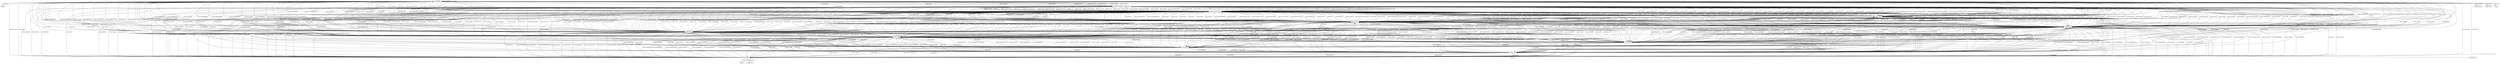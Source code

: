 digraph {
  "991062" [type=attribute_name,label="991062"]
  "2701270" [type=attribute_name,label="2701270"]
  Send0933 [type=attribute_name,label=Send0933]
  "schema-dig:PersonOrOrganization1" [type=class_uri,label="schema-dig:PersonOrOrganization"]
  Copyright1423 [type=attribute_name,label=Copyright1423]
  "schema:CreativeWork1" [type=class_uri,label="schema:CreativeWork"]
  file_name [type=attribute_name,label=file_name]
  Description1191 [type=attribute_name,label=Description1191]
  "schema:Offer1" [type=class_uri,label="schema:Offer"]
  Expires1091 [type=attribute_name,label=Expires1091]
  "0003" [type=attribute_name,label="0003"]
  "001236" [type=attribute_name,label="001236"]
  "schema:Offer2" [type=class_uri,label="schema:Offer"]
  Listings1232 [type=attribute_name,label=Listings1232]
  "001267" [type=attribute_name,label="001267"]
  "schema:Offer3" [type=class_uri,label="schema:Offer"]
  Kansas1264 [type=attribute_name,label=Kansas1264]
  "001298" [type=attribute_name,label="001298"]
  "schema:Offer4" [type=class_uri,label="schema:Offer"]
  Kansas1294 [type=attribute_name,label=Kansas1294]
  set1328 [type=attribute_name,label=set1328]
  "schema:Offer5" [type=class_uri,label="schema:Offer"]
  Kansas1324 [type=attribute_name,label=Kansas1324]
  "001068" [type=attribute_name,label="001068"]
  "schema:Place1" [type=class_uri,label="schema:Place"]
  Citori1239 [type=attribute_name,label=Citori1239]
  "schema:Place2" [type=class_uri,label="schema:Place"]
  "schema:Place3" [type=class_uri,label="schema:Place"]
  Reduced1301 [type=attribute_name,label=Reduced1301]
  "schema:Place4" [type=class_uri,label="schema:Place"]
  Boots1331 [type=attribute_name,label=Boots1331]
  "schema:Place5" [type=class_uri,label="schema:Place"]
  "schema-dig:PersonOrOrganization1" -> Send0933 [label="schema-dig:identifier",type=st_property_uri]
  "schema:CreativeWork1" -> Copyright1423 [label="schema:copyrightYear",type=st_property_uri]
  "schema:CreativeWork1" -> file_name [label="schema:name",type=st_property_uri]
  "schema:Offer1" -> Description1191 [label="schema:description",type=st_property_uri]
  "schema:Offer1" -> Expires1091 [label="schema:expires",type=st_property_uri]
  "schema:Offer1" -> "0003" [label="schema:name",type=st_property_uri]
  "schema:Offer1" -> "991062" [label="schema:price",type=st_property_uri]
  "schema:Offer2" -> "001236" [label="schema:name",type=st_property_uri]
  "schema:Offer2" -> Listings1232 [label="schema:price",type=st_property_uri]
  "schema:Offer3" -> "001267" [label="schema:name",type=st_property_uri]
  "schema:Offer3" -> Kansas1264 [label="schema:price",type=st_property_uri]
  "schema:Offer4" -> "001298" [label="schema:name",type=st_property_uri]
  "schema:Offer4" -> Kansas1294 [label="schema:price",type=st_property_uri]
  "schema:Offer5" -> set1328 [label="schema:name",type=st_property_uri]
  "schema:Offer5" -> Kansas1324 [label="schema:price",type=st_property_uri]
  "schema:Place1" -> "001068" [label="schema:name",type=st_property_uri]
  "schema:Place2" -> Citori1239 [label="schema:name",type=st_property_uri]
  "schema:Place3" -> "2701270" [label="schema:name",type=st_property_uri]
  "schema:Place4" -> Reduced1301 [label="schema:name",type=st_property_uri]
  "schema:Place5" -> Boots1331 [label="schema:name",type=st_property_uri]
  "schema-dig:PersonOrOrganization1" -> "schema:CreativeWork1" [label="schema-dig:isAuthorOf",type=direct_property_uri,weight=100]
  "schema:CreativeWork1" -> "schema:CreativeWork1" [label="schema:hasPart",type=direct_property_uri,weight=100]
  "schema:CreativeWork1" -> "schema:CreativeWork1" [label="schema:isPartOf",type=direct_property_uri,weight=100]
  "schema:CreativeWork1" -> "schema:CreativeWork1" [label="schema-dig:isAbstractPartOf",type=direct_property_uri,weight=100]
  "schema:CreativeWork1" -> "schema:CreativeWork1" [label="schema-dig:isCitationOf",type=direct_property_uri,weight=100]
  "schema:CreativeWork1" -> "schema:CreativeWork1" [label="schema:citation",type=direct_property_uri,weight=100]
  "schema:CreativeWork1" -> "schema:CreativeWork1" [label="schema:workExample",type=direct_property_uri,weight=100]
  "schema:CreativeWork1" -> "schema:CreativeWork1" [label="schema:exampleOfWork",type=direct_property_uri,weight=100]
  "schema:CreativeWork1" -> "schema:CreativeWork1" [label="schema:license",type=direct_property_uri,weight=100]
  "schema:CreativeWork1" -> "schema:CreativeWork1" [label="schema:translationOfWork",type=direct_property_uri,weight=100]
  "schema:CreativeWork1" -> "schema:CreativeWork1" [label="schema:workTranslation",type=direct_property_uri,weight=100]
  "schema:CreativeWork1" -> "schema:Offer1" [label="schema:offers",type=direct_property_uri,weight=100]
  "schema:CreativeWork1" -> "schema:Offer2" [label="schema:offers",type=direct_property_uri,weight=100]
  "schema:CreativeWork1" -> "schema:Offer3" [label="schema:offers",type=direct_property_uri,weight=100]
  "schema:CreativeWork1" -> "schema:Offer4" [label="schema:offers",type=direct_property_uri,weight=100]
  "schema:CreativeWork1" -> "schema:Offer5" [label="schema:offers",type=direct_property_uri,weight=100]
  "schema:CreativeWork1" -> "schema:Place1" [label="schema:locationCreated",type=direct_property_uri,weight=100]
  "schema:CreativeWork1" -> "schema:Place2" [label="schema:locationCreated",type=direct_property_uri,weight=100]
  "schema:CreativeWork1" -> "schema:Place3" [label="schema:locationCreated",type=direct_property_uri,weight=100]
  "schema:CreativeWork1" -> "schema:Place4" [label="schema:locationCreated",type=direct_property_uri,weight=100]
  "schema:CreativeWork1" -> "schema:Place5" [label="schema:locationCreated",type=direct_property_uri,weight=100]
  "schema:CreativeWork1" -> "schema:Place1" [label="schema-dig:primaryLocation",type=direct_property_uri,weight=100]
  "schema:CreativeWork1" -> "schema:Place2" [label="schema-dig:primaryLocation",type=direct_property_uri,weight=100]
  "schema:CreativeWork1" -> "schema:Place3" [label="schema-dig:primaryLocation",type=direct_property_uri,weight=100]
  "schema:CreativeWork1" -> "schema:Place4" [label="schema-dig:primaryLocation",type=direct_property_uri,weight=100]
  "schema:CreativeWork1" -> "schema:Place5" [label="schema-dig:primaryLocation",type=direct_property_uri,weight=100]
  "schema:CreativeWork1" -> "schema:Place1" [label="schema:contentLocation",type=direct_property_uri,weight=100]
  "schema:CreativeWork1" -> "schema:Place2" [label="schema:contentLocation",type=direct_property_uri,weight=100]
  "schema:CreativeWork1" -> "schema:Place3" [label="schema:contentLocation",type=direct_property_uri,weight=100]
  "schema:CreativeWork1" -> "schema:Place4" [label="schema:contentLocation",type=direct_property_uri,weight=100]
  "schema:CreativeWork1" -> "schema:Place5" [label="schema:contentLocation",type=direct_property_uri,weight=100]
  "schema:Offer1" -> "schema:Offer1" [label="schema:relatedTo",type=direct_property_uri,weight=100]
  "schema:Offer1" -> "schema:Offer2" [label="schema:relatedTo",type=direct_property_uri,weight=100]
  "schema:Offer1" -> "schema:Offer3" [label="schema:relatedTo",type=direct_property_uri,weight=100]
  "schema:Offer1" -> "schema:Offer4" [label="schema:relatedTo",type=direct_property_uri,weight=100]
  "schema:Offer1" -> "schema:Offer5" [label="schema:relatedTo",type=direct_property_uri,weight=100]
  "schema:Offer2" -> "schema:Offer1" [label="schema:relatedTo",type=direct_property_uri,weight=100]
  "schema:Offer2" -> "schema:Offer2" [label="schema:relatedTo",type=direct_property_uri,weight=100]
  "schema:Offer2" -> "schema:Offer3" [label="schema:relatedTo",type=direct_property_uri,weight=100]
  "schema:Offer2" -> "schema:Offer4" [label="schema:relatedTo",type=direct_property_uri,weight=100]
  "schema:Offer2" -> "schema:Offer5" [label="schema:relatedTo",type=direct_property_uri,weight=100]
  "schema:Offer3" -> "schema:Offer1" [label="schema:relatedTo",type=direct_property_uri,weight=100]
  "schema:Offer3" -> "schema:Offer2" [label="schema:relatedTo",type=direct_property_uri,weight=100]
  "schema:Offer3" -> "schema:Offer3" [label="schema:relatedTo",type=direct_property_uri,weight=100]
  "schema:Offer3" -> "schema:Offer4" [label="schema:relatedTo",type=direct_property_uri,weight=100]
  "schema:Offer3" -> "schema:Offer5" [label="schema:relatedTo",type=direct_property_uri,weight=100]
  "schema:Offer4" -> "schema:Offer1" [label="schema:relatedTo",type=direct_property_uri,weight=100]
  "schema:Offer4" -> "schema:Offer2" [label="schema:relatedTo",type=direct_property_uri,weight=100]
  "schema:Offer4" -> "schema:Offer3" [label="schema:relatedTo",type=direct_property_uri,weight=100]
  "schema:Offer4" -> "schema:Offer4" [label="schema:relatedTo",type=direct_property_uri,weight=100]
  "schema:Offer4" -> "schema:Offer5" [label="schema:relatedTo",type=direct_property_uri,weight=100]
  "schema:Offer5" -> "schema:Offer1" [label="schema:relatedTo",type=direct_property_uri,weight=100]
  "schema:Offer5" -> "schema:Offer2" [label="schema:relatedTo",type=direct_property_uri,weight=100]
  "schema:Offer5" -> "schema:Offer3" [label="schema:relatedTo",type=direct_property_uri,weight=100]
  "schema:Offer5" -> "schema:Offer4" [label="schema:relatedTo",type=direct_property_uri,weight=100]
  "schema:Offer5" -> "schema:Offer5" [label="schema:relatedTo",type=direct_property_uri,weight=100]
  "schema:Offer1" -> "schema:Offer1" [label="schema:addOn",type=direct_property_uri,weight=100]
  "schema:Offer1" -> "schema:Offer2" [label="schema:addOn",type=direct_property_uri,weight=100]
  "schema:Offer1" -> "schema:Offer3" [label="schema:addOn",type=direct_property_uri,weight=100]
  "schema:Offer1" -> "schema:Offer4" [label="schema:addOn",type=direct_property_uri,weight=100]
  "schema:Offer1" -> "schema:Offer5" [label="schema:addOn",type=direct_property_uri,weight=100]
  "schema:Offer2" -> "schema:Offer1" [label="schema:addOn",type=direct_property_uri,weight=100]
  "schema:Offer2" -> "schema:Offer2" [label="schema:addOn",type=direct_property_uri,weight=100]
  "schema:Offer2" -> "schema:Offer3" [label="schema:addOn",type=direct_property_uri,weight=100]
  "schema:Offer2" -> "schema:Offer4" [label="schema:addOn",type=direct_property_uri,weight=100]
  "schema:Offer2" -> "schema:Offer5" [label="schema:addOn",type=direct_property_uri,weight=100]
  "schema:Offer3" -> "schema:Offer1" [label="schema:addOn",type=direct_property_uri,weight=100]
  "schema:Offer3" -> "schema:Offer2" [label="schema:addOn",type=direct_property_uri,weight=100]
  "schema:Offer3" -> "schema:Offer3" [label="schema:addOn",type=direct_property_uri,weight=100]
  "schema:Offer3" -> "schema:Offer4" [label="schema:addOn",type=direct_property_uri,weight=100]
  "schema:Offer3" -> "schema:Offer5" [label="schema:addOn",type=direct_property_uri,weight=100]
  "schema:Offer4" -> "schema:Offer1" [label="schema:addOn",type=direct_property_uri,weight=100]
  "schema:Offer4" -> "schema:Offer2" [label="schema:addOn",type=direct_property_uri,weight=100]
  "schema:Offer4" -> "schema:Offer3" [label="schema:addOn",type=direct_property_uri,weight=100]
  "schema:Offer4" -> "schema:Offer4" [label="schema:addOn",type=direct_property_uri,weight=100]
  "schema:Offer4" -> "schema:Offer5" [label="schema:addOn",type=direct_property_uri,weight=100]
  "schema:Offer5" -> "schema:Offer1" [label="schema:addOn",type=direct_property_uri,weight=100]
  "schema:Offer5" -> "schema:Offer2" [label="schema:addOn",type=direct_property_uri,weight=100]
  "schema:Offer5" -> "schema:Offer3" [label="schema:addOn",type=direct_property_uri,weight=100]
  "schema:Offer5" -> "schema:Offer4" [label="schema:addOn",type=direct_property_uri,weight=100]
  "schema:Offer5" -> "schema:Offer5" [label="schema:addOn",type=direct_property_uri,weight=100]
  "schema:Offer1" -> "schema:Place1" [label="schema:ineligibleRegion",type=direct_property_uri,weight=100]
  "schema:Offer1" -> "schema:Place2" [label="schema:ineligibleRegion",type=direct_property_uri,weight=100]
  "schema:Offer1" -> "schema:Place3" [label="schema:ineligibleRegion",type=direct_property_uri,weight=100]
  "schema:Offer1" -> "schema:Place4" [label="schema:ineligibleRegion",type=direct_property_uri,weight=100]
  "schema:Offer1" -> "schema:Place5" [label="schema:ineligibleRegion",type=direct_property_uri,weight=100]
  "schema:Offer2" -> "schema:Place1" [label="schema:ineligibleRegion",type=direct_property_uri,weight=100]
  "schema:Offer2" -> "schema:Place2" [label="schema:ineligibleRegion",type=direct_property_uri,weight=100]
  "schema:Offer2" -> "schema:Place3" [label="schema:ineligibleRegion",type=direct_property_uri,weight=100]
  "schema:Offer2" -> "schema:Place4" [label="schema:ineligibleRegion",type=direct_property_uri,weight=100]
  "schema:Offer2" -> "schema:Place5" [label="schema:ineligibleRegion",type=direct_property_uri,weight=100]
  "schema:Offer3" -> "schema:Place1" [label="schema:ineligibleRegion",type=direct_property_uri,weight=100]
  "schema:Offer3" -> "schema:Place2" [label="schema:ineligibleRegion",type=direct_property_uri,weight=100]
  "schema:Offer3" -> "schema:Place3" [label="schema:ineligibleRegion",type=direct_property_uri,weight=100]
  "schema:Offer3" -> "schema:Place4" [label="schema:ineligibleRegion",type=direct_property_uri,weight=100]
  "schema:Offer3" -> "schema:Place5" [label="schema:ineligibleRegion",type=direct_property_uri,weight=100]
  "schema:Offer4" -> "schema:Place1" [label="schema:ineligibleRegion",type=direct_property_uri,weight=100]
  "schema:Offer4" -> "schema:Place2" [label="schema:ineligibleRegion",type=direct_property_uri,weight=100]
  "schema:Offer4" -> "schema:Place3" [label="schema:ineligibleRegion",type=direct_property_uri,weight=100]
  "schema:Offer4" -> "schema:Place4" [label="schema:ineligibleRegion",type=direct_property_uri,weight=100]
  "schema:Offer4" -> "schema:Place5" [label="schema:ineligibleRegion",type=direct_property_uri,weight=100]
  "schema:Offer5" -> "schema:Place1" [label="schema:ineligibleRegion",type=direct_property_uri,weight=100]
  "schema:Offer5" -> "schema:Place2" [label="schema:ineligibleRegion",type=direct_property_uri,weight=100]
  "schema:Offer5" -> "schema:Place3" [label="schema:ineligibleRegion",type=direct_property_uri,weight=100]
  "schema:Offer5" -> "schema:Place4" [label="schema:ineligibleRegion",type=direct_property_uri,weight=100]
  "schema:Offer5" -> "schema:Place5" [label="schema:ineligibleRegion",type=direct_property_uri,weight=100]
  "schema:Offer1" -> "schema:Place1" [label="schema:availableAtOrFrom",type=direct_property_uri,weight=100]
  "schema:Offer1" -> "schema:Place2" [label="schema:availableAtOrFrom",type=direct_property_uri,weight=100]
  "schema:Offer1" -> "schema:Place3" [label="schema:availableAtOrFrom",type=direct_property_uri,weight=100]
  "schema:Offer1" -> "schema:Place4" [label="schema:availableAtOrFrom",type=direct_property_uri,weight=100]
  "schema:Offer1" -> "schema:Place5" [label="schema:availableAtOrFrom",type=direct_property_uri,weight=100]
  "schema:Offer2" -> "schema:Place1" [label="schema:availableAtOrFrom",type=direct_property_uri,weight=100]
  "schema:Offer2" -> "schema:Place2" [label="schema:availableAtOrFrom",type=direct_property_uri,weight=100]
  "schema:Offer2" -> "schema:Place3" [label="schema:availableAtOrFrom",type=direct_property_uri,weight=100]
  "schema:Offer2" -> "schema:Place4" [label="schema:availableAtOrFrom",type=direct_property_uri,weight=100]
  "schema:Offer2" -> "schema:Place5" [label="schema:availableAtOrFrom",type=direct_property_uri,weight=100]
  "schema:Offer3" -> "schema:Place1" [label="schema:availableAtOrFrom",type=direct_property_uri,weight=100]
  "schema:Offer3" -> "schema:Place2" [label="schema:availableAtOrFrom",type=direct_property_uri,weight=100]
  "schema:Offer3" -> "schema:Place3" [label="schema:availableAtOrFrom",type=direct_property_uri,weight=100]
  "schema:Offer3" -> "schema:Place4" [label="schema:availableAtOrFrom",type=direct_property_uri,weight=100]
  "schema:Offer3" -> "schema:Place5" [label="schema:availableAtOrFrom",type=direct_property_uri,weight=100]
  "schema:Offer4" -> "schema:Place1" [label="schema:availableAtOrFrom",type=direct_property_uri,weight=100]
  "schema:Offer4" -> "schema:Place2" [label="schema:availableAtOrFrom",type=direct_property_uri,weight=100]
  "schema:Offer4" -> "schema:Place3" [label="schema:availableAtOrFrom",type=direct_property_uri,weight=100]
  "schema:Offer4" -> "schema:Place4" [label="schema:availableAtOrFrom",type=direct_property_uri,weight=100]
  "schema:Offer4" -> "schema:Place5" [label="schema:availableAtOrFrom",type=direct_property_uri,weight=100]
  "schema:Offer5" -> "schema:Place1" [label="schema:availableAtOrFrom",type=direct_property_uri,weight=100]
  "schema:Offer5" -> "schema:Place2" [label="schema:availableAtOrFrom",type=direct_property_uri,weight=100]
  "schema:Offer5" -> "schema:Place3" [label="schema:availableAtOrFrom",type=direct_property_uri,weight=100]
  "schema:Offer5" -> "schema:Place4" [label="schema:availableAtOrFrom",type=direct_property_uri,weight=100]
  "schema:Offer5" -> "schema:Place5" [label="schema:availableAtOrFrom",type=direct_property_uri,weight=100]
  "schema:Offer1" -> "schema:Place1" [label="schema:areaServed",type=direct_property_uri,weight=100]
  "schema:Offer1" -> "schema:Place2" [label="schema:areaServed",type=direct_property_uri,weight=100]
  "schema:Offer1" -> "schema:Place3" [label="schema:areaServed",type=direct_property_uri,weight=100]
  "schema:Offer1" -> "schema:Place4" [label="schema:areaServed",type=direct_property_uri,weight=100]
  "schema:Offer1" -> "schema:Place5" [label="schema:areaServed",type=direct_property_uri,weight=100]
  "schema:Offer2" -> "schema:Place1" [label="schema:areaServed",type=direct_property_uri,weight=100]
  "schema:Offer2" -> "schema:Place2" [label="schema:areaServed",type=direct_property_uri,weight=100]
  "schema:Offer2" -> "schema:Place3" [label="schema:areaServed",type=direct_property_uri,weight=100]
  "schema:Offer2" -> "schema:Place4" [label="schema:areaServed",type=direct_property_uri,weight=100]
  "schema:Offer2" -> "schema:Place5" [label="schema:areaServed",type=direct_property_uri,weight=100]
  "schema:Offer3" -> "schema:Place1" [label="schema:areaServed",type=direct_property_uri,weight=100]
  "schema:Offer3" -> "schema:Place2" [label="schema:areaServed",type=direct_property_uri,weight=100]
  "schema:Offer3" -> "schema:Place3" [label="schema:areaServed",type=direct_property_uri,weight=100]
  "schema:Offer3" -> "schema:Place4" [label="schema:areaServed",type=direct_property_uri,weight=100]
  "schema:Offer3" -> "schema:Place5" [label="schema:areaServed",type=direct_property_uri,weight=100]
  "schema:Offer4" -> "schema:Place1" [label="schema:areaServed",type=direct_property_uri,weight=100]
  "schema:Offer4" -> "schema:Place2" [label="schema:areaServed",type=direct_property_uri,weight=100]
  "schema:Offer4" -> "schema:Place3" [label="schema:areaServed",type=direct_property_uri,weight=100]
  "schema:Offer4" -> "schema:Place4" [label="schema:areaServed",type=direct_property_uri,weight=100]
  "schema:Offer4" -> "schema:Place5" [label="schema:areaServed",type=direct_property_uri,weight=100]
  "schema:Offer5" -> "schema:Place1" [label="schema:areaServed",type=direct_property_uri,weight=100]
  "schema:Offer5" -> "schema:Place2" [label="schema:areaServed",type=direct_property_uri,weight=100]
  "schema:Offer5" -> "schema:Place3" [label="schema:areaServed",type=direct_property_uri,weight=100]
  "schema:Offer5" -> "schema:Place4" [label="schema:areaServed",type=direct_property_uri,weight=100]
  "schema:Offer5" -> "schema:Place5" [label="schema:areaServed",type=direct_property_uri,weight=100]
  "schema:Offer1" -> "schema:Place1" [label="schema:eligibleRegion",type=direct_property_uri,weight=100]
  "schema:Offer1" -> "schema:Place2" [label="schema:eligibleRegion",type=direct_property_uri,weight=100]
  "schema:Offer1" -> "schema:Place3" [label="schema:eligibleRegion",type=direct_property_uri,weight=100]
  "schema:Offer1" -> "schema:Place4" [label="schema:eligibleRegion",type=direct_property_uri,weight=100]
  "schema:Offer1" -> "schema:Place5" [label="schema:eligibleRegion",type=direct_property_uri,weight=100]
  "schema:Offer2" -> "schema:Place1" [label="schema:eligibleRegion",type=direct_property_uri,weight=100]
  "schema:Offer2" -> "schema:Place2" [label="schema:eligibleRegion",type=direct_property_uri,weight=100]
  "schema:Offer2" -> "schema:Place3" [label="schema:eligibleRegion",type=direct_property_uri,weight=100]
  "schema:Offer2" -> "schema:Place4" [label="schema:eligibleRegion",type=direct_property_uri,weight=100]
  "schema:Offer2" -> "schema:Place5" [label="schema:eligibleRegion",type=direct_property_uri,weight=100]
  "schema:Offer3" -> "schema:Place1" [label="schema:eligibleRegion",type=direct_property_uri,weight=100]
  "schema:Offer3" -> "schema:Place2" [label="schema:eligibleRegion",type=direct_property_uri,weight=100]
  "schema:Offer3" -> "schema:Place3" [label="schema:eligibleRegion",type=direct_property_uri,weight=100]
  "schema:Offer3" -> "schema:Place4" [label="schema:eligibleRegion",type=direct_property_uri,weight=100]
  "schema:Offer3" -> "schema:Place5" [label="schema:eligibleRegion",type=direct_property_uri,weight=100]
  "schema:Offer4" -> "schema:Place1" [label="schema:eligibleRegion",type=direct_property_uri,weight=100]
  "schema:Offer4" -> "schema:Place2" [label="schema:eligibleRegion",type=direct_property_uri,weight=100]
  "schema:Offer4" -> "schema:Place3" [label="schema:eligibleRegion",type=direct_property_uri,weight=100]
  "schema:Offer4" -> "schema:Place4" [label="schema:eligibleRegion",type=direct_property_uri,weight=100]
  "schema:Offer4" -> "schema:Place5" [label="schema:eligibleRegion",type=direct_property_uri,weight=100]
  "schema:Offer5" -> "schema:Place1" [label="schema:eligibleRegion",type=direct_property_uri,weight=100]
  "schema:Offer5" -> "schema:Place2" [label="schema:eligibleRegion",type=direct_property_uri,weight=100]
  "schema:Offer5" -> "schema:Place3" [label="schema:eligibleRegion",type=direct_property_uri,weight=100]
  "schema:Offer5" -> "schema:Place4" [label="schema:eligibleRegion",type=direct_property_uri,weight=100]
  "schema:Offer5" -> "schema:Place5" [label="schema:eligibleRegion",type=direct_property_uri,weight=100]
  "schema:Place1" -> "schema:Place1" [label="schema:containedIn",type=direct_property_uri,weight=100]
  "schema:Place1" -> "schema:Place2" [label="schema:containedIn",type=direct_property_uri,weight=100]
  "schema:Place1" -> "schema:Place3" [label="schema:containedIn",type=direct_property_uri,weight=100]
  "schema:Place1" -> "schema:Place4" [label="schema:containedIn",type=direct_property_uri,weight=100]
  "schema:Place1" -> "schema:Place5" [label="schema:containedIn",type=direct_property_uri,weight=100]
  "schema:Place2" -> "schema:Place1" [label="schema:containedIn",type=direct_property_uri,weight=100]
  "schema:Place2" -> "schema:Place2" [label="schema:containedIn",type=direct_property_uri,weight=100]
  "schema:Place2" -> "schema:Place3" [label="schema:containedIn",type=direct_property_uri,weight=100]
  "schema:Place2" -> "schema:Place4" [label="schema:containedIn",type=direct_property_uri,weight=100]
  "schema:Place2" -> "schema:Place5" [label="schema:containedIn",type=direct_property_uri,weight=100]
  "schema:Place3" -> "schema:Place1" [label="schema:containedIn",type=direct_property_uri,weight=100]
  "schema:Place3" -> "schema:Place2" [label="schema:containedIn",type=direct_property_uri,weight=100]
  "schema:Place3" -> "schema:Place3" [label="schema:containedIn",type=direct_property_uri,weight=100]
  "schema:Place3" -> "schema:Place4" [label="schema:containedIn",type=direct_property_uri,weight=100]
  "schema:Place3" -> "schema:Place5" [label="schema:containedIn",type=direct_property_uri,weight=100]
  "schema:Place4" -> "schema:Place1" [label="schema:containedIn",type=direct_property_uri,weight=100]
  "schema:Place4" -> "schema:Place2" [label="schema:containedIn",type=direct_property_uri,weight=100]
  "schema:Place4" -> "schema:Place3" [label="schema:containedIn",type=direct_property_uri,weight=100]
  "schema:Place4" -> "schema:Place4" [label="schema:containedIn",type=direct_property_uri,weight=100]
  "schema:Place4" -> "schema:Place5" [label="schema:containedIn",type=direct_property_uri,weight=100]
  "schema:Place5" -> "schema:Place1" [label="schema:containedIn",type=direct_property_uri,weight=100]
  "schema:Place5" -> "schema:Place2" [label="schema:containedIn",type=direct_property_uri,weight=100]
  "schema:Place5" -> "schema:Place3" [label="schema:containedIn",type=direct_property_uri,weight=100]
  "schema:Place5" -> "schema:Place4" [label="schema:containedIn",type=direct_property_uri,weight=100]
  "schema:Place5" -> "schema:Place5" [label="schema:containedIn",type=direct_property_uri,weight=100]
  "schema:Place1" -> "schema:Place1" [label="schema:containedInPlace",type=direct_property_uri,weight=100]
  "schema:Place1" -> "schema:Place2" [label="schema:containedInPlace",type=direct_property_uri,weight=100]
  "schema:Place1" -> "schema:Place3" [label="schema:containedInPlace",type=direct_property_uri,weight=100]
  "schema:Place1" -> "schema:Place4" [label="schema:containedInPlace",type=direct_property_uri,weight=100]
  "schema:Place1" -> "schema:Place5" [label="schema:containedInPlace",type=direct_property_uri,weight=100]
  "schema:Place2" -> "schema:Place1" [label="schema:containedInPlace",type=direct_property_uri,weight=100]
  "schema:Place2" -> "schema:Place2" [label="schema:containedInPlace",type=direct_property_uri,weight=100]
  "schema:Place2" -> "schema:Place3" [label="schema:containedInPlace",type=direct_property_uri,weight=100]
  "schema:Place2" -> "schema:Place4" [label="schema:containedInPlace",type=direct_property_uri,weight=100]
  "schema:Place2" -> "schema:Place5" [label="schema:containedInPlace",type=direct_property_uri,weight=100]
  "schema:Place3" -> "schema:Place1" [label="schema:containedInPlace",type=direct_property_uri,weight=100]
  "schema:Place3" -> "schema:Place2" [label="schema:containedInPlace",type=direct_property_uri,weight=100]
  "schema:Place3" -> "schema:Place3" [label="schema:containedInPlace",type=direct_property_uri,weight=100]
  "schema:Place3" -> "schema:Place4" [label="schema:containedInPlace",type=direct_property_uri,weight=100]
  "schema:Place3" -> "schema:Place5" [label="schema:containedInPlace",type=direct_property_uri,weight=100]
  "schema:Place4" -> "schema:Place1" [label="schema:containedInPlace",type=direct_property_uri,weight=100]
  "schema:Place4" -> "schema:Place2" [label="schema:containedInPlace",type=direct_property_uri,weight=100]
  "schema:Place4" -> "schema:Place3" [label="schema:containedInPlace",type=direct_property_uri,weight=100]
  "schema:Place4" -> "schema:Place4" [label="schema:containedInPlace",type=direct_property_uri,weight=100]
  "schema:Place4" -> "schema:Place5" [label="schema:containedInPlace",type=direct_property_uri,weight=100]
  "schema:Place5" -> "schema:Place1" [label="schema:containedInPlace",type=direct_property_uri,weight=100]
  "schema:Place5" -> "schema:Place2" [label="schema:containedInPlace",type=direct_property_uri,weight=100]
  "schema:Place5" -> "schema:Place3" [label="schema:containedInPlace",type=direct_property_uri,weight=100]
  "schema:Place5" -> "schema:Place4" [label="schema:containedInPlace",type=direct_property_uri,weight=100]
  "schema:Place5" -> "schema:Place5" [label="schema:containedInPlace",type=direct_property_uri,weight=100]
  "schema:Place1" -> "schema:Place1" [label="schema:containsPlace",type=direct_property_uri,weight=100]
  "schema:Place1" -> "schema:Place2" [label="schema:containsPlace",type=direct_property_uri,weight=100]
  "schema:Place1" -> "schema:Place3" [label="schema:containsPlace",type=direct_property_uri,weight=100]
  "schema:Place1" -> "schema:Place4" [label="schema:containsPlace",type=direct_property_uri,weight=100]
  "schema:Place1" -> "schema:Place5" [label="schema:containsPlace",type=direct_property_uri,weight=100]
  "schema:Place2" -> "schema:Place1" [label="schema:containsPlace",type=direct_property_uri,weight=100]
  "schema:Place2" -> "schema:Place2" [label="schema:containsPlace",type=direct_property_uri,weight=100]
  "schema:Place2" -> "schema:Place3" [label="schema:containsPlace",type=direct_property_uri,weight=100]
  "schema:Place2" -> "schema:Place4" [label="schema:containsPlace",type=direct_property_uri,weight=100]
  "schema:Place2" -> "schema:Place5" [label="schema:containsPlace",type=direct_property_uri,weight=100]
  "schema:Place3" -> "schema:Place1" [label="schema:containsPlace",type=direct_property_uri,weight=100]
  "schema:Place3" -> "schema:Place2" [label="schema:containsPlace",type=direct_property_uri,weight=100]
  "schema:Place3" -> "schema:Place3" [label="schema:containsPlace",type=direct_property_uri,weight=100]
  "schema:Place3" -> "schema:Place4" [label="schema:containsPlace",type=direct_property_uri,weight=100]
  "schema:Place3" -> "schema:Place5" [label="schema:containsPlace",type=direct_property_uri,weight=100]
  "schema:Place4" -> "schema:Place1" [label="schema:containsPlace",type=direct_property_uri,weight=100]
  "schema:Place4" -> "schema:Place2" [label="schema:containsPlace",type=direct_property_uri,weight=100]
  "schema:Place4" -> "schema:Place3" [label="schema:containsPlace",type=direct_property_uri,weight=100]
  "schema:Place4" -> "schema:Place4" [label="schema:containsPlace",type=direct_property_uri,weight=100]
  "schema:Place4" -> "schema:Place5" [label="schema:containsPlace",type=direct_property_uri,weight=100]
  "schema:Place5" -> "schema:Place1" [label="schema:containsPlace",type=direct_property_uri,weight=100]
  "schema:Place5" -> "schema:Place2" [label="schema:containsPlace",type=direct_property_uri,weight=100]
  "schema:Place5" -> "schema:Place3" [label="schema:containsPlace",type=direct_property_uri,weight=100]
  "schema:Place5" -> "schema:Place4" [label="schema:containsPlace",type=direct_property_uri,weight=100]
  "schema:Place5" -> "schema:Place5" [label="schema:containsPlace",type=direct_property_uri,weight=100]
  "schema-dig:PersonOrOrganization1" -> "schema:CreativeWork1" [label="schema-dig:isAuthorOf",type=inherited,weight=300]
  "schema-dig:PersonOrOrganization1" -> "schema:CreativeWork1" [label="schema:review",type=inherited,weight=300]
  "schema-dig:PersonOrOrganization1" -> "schema:CreativeWork1" [label="schema:reviews",type=inherited,weight=300]
  "schema-dig:PersonOrOrganization1" -> "schema:CreativeWork1" [label="schema:mainEntityOfPage",type=inherited,weight=300]
  "schema-dig:PersonOrOrganization1" -> "schema:Offer1" [label="schema:makesOffer",type=inherited,weight=300]
  "schema-dig:PersonOrOrganization1" -> "schema:Offer2" [label="schema:makesOffer",type=inherited,weight=300]
  "schema-dig:PersonOrOrganization1" -> "schema:Offer3" [label="schema:makesOffer",type=inherited,weight=300]
  "schema-dig:PersonOrOrganization1" -> "schema:Offer4" [label="schema:makesOffer",type=inherited,weight=300]
  "schema-dig:PersonOrOrganization1" -> "schema:Offer5" [label="schema:makesOffer",type=inherited,weight=300]
  "schema-dig:PersonOrOrganization1" -> "schema:Offer1" [label="schema:relatedTo",type=inherited,weight=300]
  "schema-dig:PersonOrOrganization1" -> "schema:Offer2" [label="schema:relatedTo",type=inherited,weight=300]
  "schema-dig:PersonOrOrganization1" -> "schema:Offer3" [label="schema:relatedTo",type=inherited,weight=300]
  "schema-dig:PersonOrOrganization1" -> "schema:Offer4" [label="schema:relatedTo",type=inherited,weight=300]
  "schema-dig:PersonOrOrganization1" -> "schema:Offer5" [label="schema:relatedTo",type=inherited,weight=300]
  "schema-dig:PersonOrOrganization1" -> "schema:Place1" [label="schema:location",type=inherited,weight=300]
  "schema-dig:PersonOrOrganization1" -> "schema:Place2" [label="schema:location",type=inherited,weight=300]
  "schema-dig:PersonOrOrganization1" -> "schema:Place3" [label="schema:location",type=inherited,weight=300]
  "schema-dig:PersonOrOrganization1" -> "schema:Place4" [label="schema:location",type=inherited,weight=300]
  "schema-dig:PersonOrOrganization1" -> "schema:Place5" [label="schema:location",type=inherited,weight=300]
  "schema-dig:PersonOrOrganization1" -> "schema:Place1" [label="schema:foundingLocation",type=inherited,weight=300]
  "schema-dig:PersonOrOrganization1" -> "schema:Place2" [label="schema:foundingLocation",type=inherited,weight=300]
  "schema-dig:PersonOrOrganization1" -> "schema:Place3" [label="schema:foundingLocation",type=inherited,weight=300]
  "schema-dig:PersonOrOrganization1" -> "schema:Place4" [label="schema:foundingLocation",type=inherited,weight=300]
  "schema-dig:PersonOrOrganization1" -> "schema:Place5" [label="schema:foundingLocation",type=inherited,weight=300]
  "schema-dig:PersonOrOrganization1" -> "schema:Place1" [label="schema:serviceArea",type=inherited,weight=300]
  "schema-dig:PersonOrOrganization1" -> "schema:Place2" [label="schema:serviceArea",type=inherited,weight=300]
  "schema-dig:PersonOrOrganization1" -> "schema:Place3" [label="schema:serviceArea",type=inherited,weight=300]
  "schema-dig:PersonOrOrganization1" -> "schema:Place4" [label="schema:serviceArea",type=inherited,weight=300]
  "schema-dig:PersonOrOrganization1" -> "schema:Place5" [label="schema:serviceArea",type=inherited,weight=300]
  "schema-dig:PersonOrOrganization1" -> "schema:Place1" [label="schema:areaServed",type=inherited,weight=300]
  "schema-dig:PersonOrOrganization1" -> "schema:Place2" [label="schema:areaServed",type=inherited,weight=300]
  "schema-dig:PersonOrOrganization1" -> "schema:Place3" [label="schema:areaServed",type=inherited,weight=300]
  "schema-dig:PersonOrOrganization1" -> "schema:Place4" [label="schema:areaServed",type=inherited,weight=300]
  "schema-dig:PersonOrOrganization1" -> "schema:Place5" [label="schema:areaServed",type=inherited,weight=300]
  "schema-dig:PersonOrOrganization1" -> "schema:Place1" [label="schema:hasPOS",type=inherited,weight=300]
  "schema-dig:PersonOrOrganization1" -> "schema:Place2" [label="schema:hasPOS",type=inherited,weight=300]
  "schema-dig:PersonOrOrganization1" -> "schema:Place3" [label="schema:hasPOS",type=inherited,weight=300]
  "schema-dig:PersonOrOrganization1" -> "schema:Place4" [label="schema:hasPOS",type=inherited,weight=300]
  "schema-dig:PersonOrOrganization1" -> "schema:Place5" [label="schema:hasPOS",type=inherited,weight=300]
  "schema-dig:PersonOrOrganization1" -> "schema:Place1" [label="schema:member",type=inherited,weight=300]
  "schema-dig:PersonOrOrganization1" -> "schema:Place2" [label="schema:member",type=inherited,weight=300]
  "schema-dig:PersonOrOrganization1" -> "schema:Place3" [label="schema:member",type=inherited,weight=300]
  "schema-dig:PersonOrOrganization1" -> "schema:Place4" [label="schema:member",type=inherited,weight=300]
  "schema-dig:PersonOrOrganization1" -> "schema:Place5" [label="schema:member",type=inherited,weight=300]
  "schema-dig:PersonOrOrganization1" -> "schema:Place1" [label="schema:memberOf",type=inherited,weight=300]
  "schema-dig:PersonOrOrganization1" -> "schema:Place2" [label="schema:memberOf",type=inherited,weight=300]
  "schema-dig:PersonOrOrganization1" -> "schema:Place3" [label="schema:memberOf",type=inherited,weight=300]
  "schema-dig:PersonOrOrganization1" -> "schema:Place4" [label="schema:memberOf",type=inherited,weight=300]
  "schema-dig:PersonOrOrganization1" -> "schema:Place5" [label="schema:memberOf",type=inherited,weight=300]
  "schema-dig:PersonOrOrganization1" -> "schema:Place1" [label="schema:members",type=inherited,weight=300]
  "schema-dig:PersonOrOrganization1" -> "schema:Place2" [label="schema:members",type=inherited,weight=300]
  "schema-dig:PersonOrOrganization1" -> "schema:Place3" [label="schema:members",type=inherited,weight=300]
  "schema-dig:PersonOrOrganization1" -> "schema:Place4" [label="schema:members",type=inherited,weight=300]
  "schema-dig:PersonOrOrganization1" -> "schema:Place5" [label="schema:members",type=inherited,weight=300]
  "schema-dig:PersonOrOrganization1" -> "schema:Place1" [label="schema:parentOrganization",type=inherited,weight=300]
  "schema-dig:PersonOrOrganization1" -> "schema:Place2" [label="schema:parentOrganization",type=inherited,weight=300]
  "schema-dig:PersonOrOrganization1" -> "schema:Place3" [label="schema:parentOrganization",type=inherited,weight=300]
  "schema-dig:PersonOrOrganization1" -> "schema:Place4" [label="schema:parentOrganization",type=inherited,weight=300]
  "schema-dig:PersonOrOrganization1" -> "schema:Place5" [label="schema:parentOrganization",type=inherited,weight=300]
  "schema-dig:PersonOrOrganization1" -> "schema:Place1" [label="schema:subOrganization",type=inherited,weight=300]
  "schema-dig:PersonOrOrganization1" -> "schema:Place2" [label="schema:subOrganization",type=inherited,weight=300]
  "schema-dig:PersonOrOrganization1" -> "schema:Place3" [label="schema:subOrganization",type=inherited,weight=300]
  "schema-dig:PersonOrOrganization1" -> "schema:Place4" [label="schema:subOrganization",type=inherited,weight=300]
  "schema-dig:PersonOrOrganization1" -> "schema:Place5" [label="schema:subOrganization",type=inherited,weight=300]
  "schema-dig:PersonOrOrganization1" -> "schema:Place1" [label="schema:department",type=inherited,weight=300]
  "schema-dig:PersonOrOrganization1" -> "schema:Place2" [label="schema:department",type=inherited,weight=300]
  "schema-dig:PersonOrOrganization1" -> "schema:Place3" [label="schema:department",type=inherited,weight=300]
  "schema-dig:PersonOrOrganization1" -> "schema:Place4" [label="schema:department",type=inherited,weight=300]
  "schema-dig:PersonOrOrganization1" -> "schema:Place5" [label="schema:department",type=inherited,weight=300]
  "schema-dig:PersonOrOrganization1" -> "schema:Place1" [label="schema:brand",type=inherited,weight=300]
  "schema-dig:PersonOrOrganization1" -> "schema:Place2" [label="schema:brand",type=inherited,weight=300]
  "schema-dig:PersonOrOrganization1" -> "schema:Place3" [label="schema:brand",type=inherited,weight=300]
  "schema-dig:PersonOrOrganization1" -> "schema:Place4" [label="schema:brand",type=inherited,weight=300]
  "schema-dig:PersonOrOrganization1" -> "schema:Place5" [label="schema:brand",type=inherited,weight=300]
  "schema-dig:PersonOrOrganization1" -> "schema:Place1" [label="schema:homeLocation",type=inherited,weight=300]
  "schema-dig:PersonOrOrganization1" -> "schema:Place2" [label="schema:homeLocation",type=inherited,weight=300]
  "schema-dig:PersonOrOrganization1" -> "schema:Place3" [label="schema:homeLocation",type=inherited,weight=300]
  "schema-dig:PersonOrOrganization1" -> "schema:Place4" [label="schema:homeLocation",type=inherited,weight=300]
  "schema-dig:PersonOrOrganization1" -> "schema:Place5" [label="schema:homeLocation",type=inherited,weight=300]
  "schema-dig:PersonOrOrganization1" -> "schema:Place1" [label="schema:workLocation",type=inherited,weight=300]
  "schema-dig:PersonOrOrganization1" -> "schema:Place2" [label="schema:workLocation",type=inherited,weight=300]
  "schema-dig:PersonOrOrganization1" -> "schema:Place3" [label="schema:workLocation",type=inherited,weight=300]
  "schema-dig:PersonOrOrganization1" -> "schema:Place4" [label="schema:workLocation",type=inherited,weight=300]
  "schema-dig:PersonOrOrganization1" -> "schema:Place5" [label="schema:workLocation",type=inherited,weight=300]
  "schema-dig:PersonOrOrganization1" -> "schema:Place1" [label="schema:deathPlace",type=inherited,weight=300]
  "schema-dig:PersonOrOrganization1" -> "schema:Place2" [label="schema:deathPlace",type=inherited,weight=300]
  "schema-dig:PersonOrOrganization1" -> "schema:Place3" [label="schema:deathPlace",type=inherited,weight=300]
  "schema-dig:PersonOrOrganization1" -> "schema:Place4" [label="schema:deathPlace",type=inherited,weight=300]
  "schema-dig:PersonOrOrganization1" -> "schema:Place5" [label="schema:deathPlace",type=inherited,weight=300]
  "schema-dig:PersonOrOrganization1" -> "schema:Place1" [label="schema:birthPlace",type=inherited,weight=300]
  "schema-dig:PersonOrOrganization1" -> "schema:Place2" [label="schema:birthPlace",type=inherited,weight=300]
  "schema-dig:PersonOrOrganization1" -> "schema:Place3" [label="schema:birthPlace",type=inherited,weight=300]
  "schema-dig:PersonOrOrganization1" -> "schema:Place4" [label="schema:birthPlace",type=inherited,weight=300]
  "schema-dig:PersonOrOrganization1" -> "schema:Place5" [label="schema:birthPlace",type=inherited,weight=300]
  "schema-dig:PersonOrOrganization1" -> "schema:Place1" [label="schema:alumniOf",type=inherited,weight=300]
  "schema-dig:PersonOrOrganization1" -> "schema:Place2" [label="schema:alumniOf",type=inherited,weight=300]
  "schema-dig:PersonOrOrganization1" -> "schema:Place3" [label="schema:alumniOf",type=inherited,weight=300]
  "schema-dig:PersonOrOrganization1" -> "schema:Place4" [label="schema:alumniOf",type=inherited,weight=300]
  "schema-dig:PersonOrOrganization1" -> "schema:Place5" [label="schema:alumniOf",type=inherited,weight=300]
  "schema-dig:PersonOrOrganization1" -> "schema:Place1" [label="schema:worksFor",type=inherited,weight=300]
  "schema-dig:PersonOrOrganization1" -> "schema:Place2" [label="schema:worksFor",type=inherited,weight=300]
  "schema-dig:PersonOrOrganization1" -> "schema:Place3" [label="schema:worksFor",type=inherited,weight=300]
  "schema-dig:PersonOrOrganization1" -> "schema:Place4" [label="schema:worksFor",type=inherited,weight=300]
  "schema-dig:PersonOrOrganization1" -> "schema:Place5" [label="schema:worksFor",type=inherited,weight=300]
  "schema-dig:PersonOrOrganization1" -> "schema:Place1" [label="schema:affiliation",type=inherited,weight=300]
  "schema-dig:PersonOrOrganization1" -> "schema:Place2" [label="schema:affiliation",type=inherited,weight=300]
  "schema-dig:PersonOrOrganization1" -> "schema:Place3" [label="schema:affiliation",type=inherited,weight=300]
  "schema-dig:PersonOrOrganization1" -> "schema:Place4" [label="schema:affiliation",type=inherited,weight=300]
  "schema-dig:PersonOrOrganization1" -> "schema:Place5" [label="schema:affiliation",type=inherited,weight=300]
  "schema-dig:PersonOrOrganization1" -> "schema:Place1" [label="schema-dig:owner",type=inherited,weight=300]
  "schema-dig:PersonOrOrganization1" -> "schema:Place2" [label="schema-dig:owner",type=inherited,weight=300]
  "schema-dig:PersonOrOrganization1" -> "schema:Place3" [label="schema-dig:owner",type=inherited,weight=300]
  "schema-dig:PersonOrOrganization1" -> "schema:Place4" [label="schema-dig:owner",type=inherited,weight=300]
  "schema-dig:PersonOrOrganization1" -> "schema:Place5" [label="schema-dig:owner",type=inherited,weight=300]
  "schema:CreativeWork1" -> "schema-dig:PersonOrOrganization1" [label="schema:contributor",type=inherited,weight=300]
  "schema:CreativeWork1" -> "schema-dig:PersonOrOrganization1" [label="schema:author",type=inherited,weight=300]
  "schema:CreativeWork1" -> "schema-dig:PersonOrOrganization1" [label="schema:producer",type=inherited,weight=300]
  "schema:CreativeWork1" -> "schema-dig:PersonOrOrganization1" [label="schema:creator",type=inherited,weight=300]
  "schema:CreativeWork1" -> "schema-dig:PersonOrOrganization1" [label="schema:publisher",type=inherited,weight=300]
  "schema:CreativeWork1" -> "schema-dig:PersonOrOrganization1" [label="schema:copyrightHolder",type=inherited,weight=300]
  "schema:CreativeWork1" -> "schema-dig:PersonOrOrganization1" [label="schema:translator",type=inherited,weight=300]
  "schema:CreativeWork1" -> "schema-dig:PersonOrOrganization1" [label="schema:provider",type=inherited,weight=300]
  "schema:CreativeWork1" -> "schema-dig:PersonOrOrganization1" [label="schema:sourceOrganization",type=inherited,weight=300]
  "schema:CreativeWork1" -> "schema-dig:PersonOrOrganization1" [label="schema:publisherImprint",type=inherited,weight=300]
  "schema:CreativeWork1" -> "schema-dig:PersonOrOrganization1" [label="schema:character",type=inherited,weight=300]
  "schema:CreativeWork1" -> "schema-dig:PersonOrOrganization1" [label="schema:accountablePerson",type=inherited,weight=300]
  "schema:CreativeWork1" -> "schema-dig:PersonOrOrganization1" [label="schema:editor",type=inherited,weight=300]
  "schema:CreativeWork1" -> "schema-dig:PersonOrOrganization1" [label="schema:mentions",type=inherited,weight=300]
  "schema:CreativeWork1" -> "schema-dig:PersonOrOrganization1" [label="schema:about",type=inherited,weight=300]
  "schema:CreativeWork1" -> "schema-dig:PersonOrOrganization1" [label="schema:mainEntity",type=inherited,weight=300]
  "schema:CreativeWork1" -> "schema-dig:PersonOrOrganization1" [label="schema-dig:owner",type=inherited,weight=300]
  "schema:CreativeWork1" -> "schema-dig:PersonOrOrganization1" [label="schema-dig:applicant",type=inherited,weight=300]
  "schema:CreativeWork1" -> "schema-dig:PersonOrOrganization1" [label="schema-dig:assignee",type=inherited,weight=300]
  "schema:CreativeWork1" -> "schema-dig:PersonOrOrganization1" [label="schema:productionCompany",type=inherited,weight=300]
  "schema:CreativeWork1" -> "schema-dig:PersonOrOrganization1" [label="schema:director",type=inherited,weight=300]
  "schema:CreativeWork1" -> "schema-dig:PersonOrOrganization1" [label="schema:directors",type=inherited,weight=300]
  "schema:CreativeWork1" -> "schema-dig:PersonOrOrganization1" [label="schema:actors",type=inherited,weight=300]
  "schema:CreativeWork1" -> "schema-dig:PersonOrOrganization1" [label="schema:actor",type=inherited,weight=300]
  "schema:CreativeWork1" -> "schema-dig:PersonOrOrganization1" [label="schema:musicBy",type=inherited,weight=300]
  "schema:CreativeWork1" -> "schema-dig:PersonOrOrganization1" [label="schema:endorsers",type=inherited,weight=300]
  "schema:CreativeWork1" -> "schema-dig:PersonOrOrganization1" [label="schema:composer",type=inherited,weight=300]
  "schema:CreativeWork1" -> "schema-dig:PersonOrOrganization1" [label="schema:lyricist",type=inherited,weight=300]
  "schema:CreativeWork1" -> "schema-dig:PersonOrOrganization1" [label="schema:reviewedBy",type=inherited,weight=300]
  "schema:CreativeWork1" -> "schema-dig:PersonOrOrganization1" [label="schema:itemReviewed",type=inherited,weight=300]
  "schema:CreativeWork1" -> "schema-dig:PersonOrOrganization1" [label="schema:letterer",type=inherited,weight=300]
  "schema:CreativeWork1" -> "schema-dig:PersonOrOrganization1" [label="schema:artist",type=inherited,weight=300]
  "schema:CreativeWork1" -> "schema-dig:PersonOrOrganization1" [label="schema:colorist",type=inherited,weight=300]
  "schema:CreativeWork1" -> "schema-dig:PersonOrOrganization1" [label="schema:penciler",type=inherited,weight=300]
  "schema:CreativeWork1" -> "schema-dig:PersonOrOrganization1" [label="schema:inker",type=inherited,weight=300]
  "schema:CreativeWork1" -> "schema-dig:PersonOrOrganization1" [label="schema:gameItem",type=inherited,weight=300]
  "schema:CreativeWork1" -> "schema-dig:PersonOrOrganization1" [label="schema:quest",type=inherited,weight=300]
  "schema:CreativeWork1" -> "schema-dig:PersonOrOrganization1" [label="schema:characterAttribute",type=inherited,weight=300]
  "schema:CreativeWork1" -> "schema-dig:PersonOrOrganization1" [label="schema:illustrator",type=inherited,weight=300]
  "schema:CreativeWork1" -> "schema-dig:PersonOrOrganization1" [label="schema:recognizingAuthority",type=inherited,weight=300]
  "schema:CreativeWork1" -> "schema-dig:PersonOrOrganization1" [label="schema:category",type=inherited,weight=300]
  "schema:CreativeWork1" -> "schema:Offer1" [label="schema:offers",type=inherited,weight=300]
  "schema:CreativeWork1" -> "schema:Offer2" [label="schema:offers",type=inherited,weight=300]
  "schema:CreativeWork1" -> "schema:Offer3" [label="schema:offers",type=inherited,weight=300]
  "schema:CreativeWork1" -> "schema:Offer4" [label="schema:offers",type=inherited,weight=300]
  "schema:CreativeWork1" -> "schema:Offer5" [label="schema:offers",type=inherited,weight=300]
  "schema:CreativeWork1" -> "schema:Offer1" [label="schema:mentions",type=inherited,weight=300]
  "schema:CreativeWork1" -> "schema:Offer2" [label="schema:mentions",type=inherited,weight=300]
  "schema:CreativeWork1" -> "schema:Offer3" [label="schema:mentions",type=inherited,weight=300]
  "schema:CreativeWork1" -> "schema:Offer4" [label="schema:mentions",type=inherited,weight=300]
  "schema:CreativeWork1" -> "schema:Offer5" [label="schema:mentions",type=inherited,weight=300]
  "schema:CreativeWork1" -> "schema:Offer1" [label="schema:about",type=inherited,weight=300]
  "schema:CreativeWork1" -> "schema:Offer2" [label="schema:about",type=inherited,weight=300]
  "schema:CreativeWork1" -> "schema:Offer3" [label="schema:about",type=inherited,weight=300]
  "schema:CreativeWork1" -> "schema:Offer4" [label="schema:about",type=inherited,weight=300]
  "schema:CreativeWork1" -> "schema:Offer5" [label="schema:about",type=inherited,weight=300]
  "schema:CreativeWork1" -> "schema:Offer1" [label="schema:mainEntity",type=inherited,weight=300]
  "schema:CreativeWork1" -> "schema:Offer2" [label="schema:mainEntity",type=inherited,weight=300]
  "schema:CreativeWork1" -> "schema:Offer3" [label="schema:mainEntity",type=inherited,weight=300]
  "schema:CreativeWork1" -> "schema:Offer4" [label="schema:mainEntity",type=inherited,weight=300]
  "schema:CreativeWork1" -> "schema:Offer5" [label="schema:mainEntity",type=inherited,weight=300]
  "schema:CreativeWork1" -> "schema:Offer1" [label="schema:itemReviewed",type=inherited,weight=300]
  "schema:CreativeWork1" -> "schema:Offer2" [label="schema:itemReviewed",type=inherited,weight=300]
  "schema:CreativeWork1" -> "schema:Offer3" [label="schema:itemReviewed",type=inherited,weight=300]
  "schema:CreativeWork1" -> "schema:Offer4" [label="schema:itemReviewed",type=inherited,weight=300]
  "schema:CreativeWork1" -> "schema:Offer5" [label="schema:itemReviewed",type=inherited,weight=300]
  "schema:CreativeWork1" -> "schema:Offer1" [label="schema:gameItem",type=inherited,weight=300]
  "schema:CreativeWork1" -> "schema:Offer2" [label="schema:gameItem",type=inherited,weight=300]
  "schema:CreativeWork1" -> "schema:Offer3" [label="schema:gameItem",type=inherited,weight=300]
  "schema:CreativeWork1" -> "schema:Offer4" [label="schema:gameItem",type=inherited,weight=300]
  "schema:CreativeWork1" -> "schema:Offer5" [label="schema:gameItem",type=inherited,weight=300]
  "schema:CreativeWork1" -> "schema:Offer1" [label="schema:quest",type=inherited,weight=300]
  "schema:CreativeWork1" -> "schema:Offer2" [label="schema:quest",type=inherited,weight=300]
  "schema:CreativeWork1" -> "schema:Offer3" [label="schema:quest",type=inherited,weight=300]
  "schema:CreativeWork1" -> "schema:Offer4" [label="schema:quest",type=inherited,weight=300]
  "schema:CreativeWork1" -> "schema:Offer5" [label="schema:quest",type=inherited,weight=300]
  "schema:CreativeWork1" -> "schema:Offer1" [label="schema:characterAttribute",type=inherited,weight=300]
  "schema:CreativeWork1" -> "schema:Offer2" [label="schema:characterAttribute",type=inherited,weight=300]
  "schema:CreativeWork1" -> "schema:Offer3" [label="schema:characterAttribute",type=inherited,weight=300]
  "schema:CreativeWork1" -> "schema:Offer4" [label="schema:characterAttribute",type=inherited,weight=300]
  "schema:CreativeWork1" -> "schema:Offer5" [label="schema:characterAttribute",type=inherited,weight=300]
  "schema:CreativeWork1" -> "schema:Offer1" [label="schema:category",type=inherited,weight=300]
  "schema:CreativeWork1" -> "schema:Offer2" [label="schema:category",type=inherited,weight=300]
  "schema:CreativeWork1" -> "schema:Offer3" [label="schema:category",type=inherited,weight=300]
  "schema:CreativeWork1" -> "schema:Offer4" [label="schema:category",type=inherited,weight=300]
  "schema:CreativeWork1" -> "schema:Offer5" [label="schema:category",type=inherited,weight=300]
  "schema:CreativeWork1" -> "schema:Place1" [label="schema:locationCreated",type=inherited,weight=300]
  "schema:CreativeWork1" -> "schema:Place2" [label="schema:locationCreated",type=inherited,weight=300]
  "schema:CreativeWork1" -> "schema:Place3" [label="schema:locationCreated",type=inherited,weight=300]
  "schema:CreativeWork1" -> "schema:Place4" [label="schema:locationCreated",type=inherited,weight=300]
  "schema:CreativeWork1" -> "schema:Place5" [label="schema:locationCreated",type=inherited,weight=300]
  "schema:CreativeWork1" -> "schema:Place1" [label="schema-dig:primaryLocation",type=inherited,weight=300]
  "schema:CreativeWork1" -> "schema:Place2" [label="schema-dig:primaryLocation",type=inherited,weight=300]
  "schema:CreativeWork1" -> "schema:Place3" [label="schema-dig:primaryLocation",type=inherited,weight=300]
  "schema:CreativeWork1" -> "schema:Place4" [label="schema-dig:primaryLocation",type=inherited,weight=300]
  "schema:CreativeWork1" -> "schema:Place5" [label="schema-dig:primaryLocation",type=inherited,weight=300]
  "schema:CreativeWork1" -> "schema:Place1" [label="schema:contentLocation",type=inherited,weight=300]
  "schema:CreativeWork1" -> "schema:Place2" [label="schema:contentLocation",type=inherited,weight=300]
  "schema:CreativeWork1" -> "schema:Place3" [label="schema:contentLocation",type=inherited,weight=300]
  "schema:CreativeWork1" -> "schema:Place4" [label="schema:contentLocation",type=inherited,weight=300]
  "schema:CreativeWork1" -> "schema:Place5" [label="schema:contentLocation",type=inherited,weight=300]
  "schema:CreativeWork1" -> "schema:Place1" [label="schema:mentions",type=inherited,weight=300]
  "schema:CreativeWork1" -> "schema:Place2" [label="schema:mentions",type=inherited,weight=300]
  "schema:CreativeWork1" -> "schema:Place3" [label="schema:mentions",type=inherited,weight=300]
  "schema:CreativeWork1" -> "schema:Place4" [label="schema:mentions",type=inherited,weight=300]
  "schema:CreativeWork1" -> "schema:Place5" [label="schema:mentions",type=inherited,weight=300]
  "schema:CreativeWork1" -> "schema:Place1" [label="schema:about",type=inherited,weight=300]
  "schema:CreativeWork1" -> "schema:Place2" [label="schema:about",type=inherited,weight=300]
  "schema:CreativeWork1" -> "schema:Place3" [label="schema:about",type=inherited,weight=300]
  "schema:CreativeWork1" -> "schema:Place4" [label="schema:about",type=inherited,weight=300]
  "schema:CreativeWork1" -> "schema:Place5" [label="schema:about",type=inherited,weight=300]
  "schema:CreativeWork1" -> "schema:Place1" [label="schema:mainEntity",type=inherited,weight=300]
  "schema:CreativeWork1" -> "schema:Place2" [label="schema:mainEntity",type=inherited,weight=300]
  "schema:CreativeWork1" -> "schema:Place3" [label="schema:mainEntity",type=inherited,weight=300]
  "schema:CreativeWork1" -> "schema:Place4" [label="schema:mainEntity",type=inherited,weight=300]
  "schema:CreativeWork1" -> "schema:Place5" [label="schema:mainEntity",type=inherited,weight=300]
  "schema:CreativeWork1" -> "schema:Place1" [label="schema:contributor",type=inherited,weight=300]
  "schema:CreativeWork1" -> "schema:Place2" [label="schema:contributor",type=inherited,weight=300]
  "schema:CreativeWork1" -> "schema:Place3" [label="schema:contributor",type=inherited,weight=300]
  "schema:CreativeWork1" -> "schema:Place4" [label="schema:contributor",type=inherited,weight=300]
  "schema:CreativeWork1" -> "schema:Place5" [label="schema:contributor",type=inherited,weight=300]
  "schema:CreativeWork1" -> "schema:Place1" [label="schema:author",type=inherited,weight=300]
  "schema:CreativeWork1" -> "schema:Place2" [label="schema:author",type=inherited,weight=300]
  "schema:CreativeWork1" -> "schema:Place3" [label="schema:author",type=inherited,weight=300]
  "schema:CreativeWork1" -> "schema:Place4" [label="schema:author",type=inherited,weight=300]
  "schema:CreativeWork1" -> "schema:Place5" [label="schema:author",type=inherited,weight=300]
  "schema:CreativeWork1" -> "schema:Place1" [label="schema:producer",type=inherited,weight=300]
  "schema:CreativeWork1" -> "schema:Place2" [label="schema:producer",type=inherited,weight=300]
  "schema:CreativeWork1" -> "schema:Place3" [label="schema:producer",type=inherited,weight=300]
  "schema:CreativeWork1" -> "schema:Place4" [label="schema:producer",type=inherited,weight=300]
  "schema:CreativeWork1" -> "schema:Place5" [label="schema:producer",type=inherited,weight=300]
  "schema:CreativeWork1" -> "schema:Place1" [label="schema:creator",type=inherited,weight=300]
  "schema:CreativeWork1" -> "schema:Place2" [label="schema:creator",type=inherited,weight=300]
  "schema:CreativeWork1" -> "schema:Place3" [label="schema:creator",type=inherited,weight=300]
  "schema:CreativeWork1" -> "schema:Place4" [label="schema:creator",type=inherited,weight=300]
  "schema:CreativeWork1" -> "schema:Place5" [label="schema:creator",type=inherited,weight=300]
  "schema:CreativeWork1" -> "schema:Place1" [label="schema:publisher",type=inherited,weight=300]
  "schema:CreativeWork1" -> "schema:Place2" [label="schema:publisher",type=inherited,weight=300]
  "schema:CreativeWork1" -> "schema:Place3" [label="schema:publisher",type=inherited,weight=300]
  "schema:CreativeWork1" -> "schema:Place4" [label="schema:publisher",type=inherited,weight=300]
  "schema:CreativeWork1" -> "schema:Place5" [label="schema:publisher",type=inherited,weight=300]
  "schema:CreativeWork1" -> "schema:Place1" [label="schema:copyrightHolder",type=inherited,weight=300]
  "schema:CreativeWork1" -> "schema:Place2" [label="schema:copyrightHolder",type=inherited,weight=300]
  "schema:CreativeWork1" -> "schema:Place3" [label="schema:copyrightHolder",type=inherited,weight=300]
  "schema:CreativeWork1" -> "schema:Place4" [label="schema:copyrightHolder",type=inherited,weight=300]
  "schema:CreativeWork1" -> "schema:Place5" [label="schema:copyrightHolder",type=inherited,weight=300]
  "schema:CreativeWork1" -> "schema:Place1" [label="schema:translator",type=inherited,weight=300]
  "schema:CreativeWork1" -> "schema:Place2" [label="schema:translator",type=inherited,weight=300]
  "schema:CreativeWork1" -> "schema:Place3" [label="schema:translator",type=inherited,weight=300]
  "schema:CreativeWork1" -> "schema:Place4" [label="schema:translator",type=inherited,weight=300]
  "schema:CreativeWork1" -> "schema:Place5" [label="schema:translator",type=inherited,weight=300]
  "schema:CreativeWork1" -> "schema:Place1" [label="schema:provider",type=inherited,weight=300]
  "schema:CreativeWork1" -> "schema:Place2" [label="schema:provider",type=inherited,weight=300]
  "schema:CreativeWork1" -> "schema:Place3" [label="schema:provider",type=inherited,weight=300]
  "schema:CreativeWork1" -> "schema:Place4" [label="schema:provider",type=inherited,weight=300]
  "schema:CreativeWork1" -> "schema:Place5" [label="schema:provider",type=inherited,weight=300]
  "schema:CreativeWork1" -> "schema:Place1" [label="schema:sourceOrganization",type=inherited,weight=300]
  "schema:CreativeWork1" -> "schema:Place2" [label="schema:sourceOrganization",type=inherited,weight=300]
  "schema:CreativeWork1" -> "schema:Place3" [label="schema:sourceOrganization",type=inherited,weight=300]
  "schema:CreativeWork1" -> "schema:Place4" [label="schema:sourceOrganization",type=inherited,weight=300]
  "schema:CreativeWork1" -> "schema:Place5" [label="schema:sourceOrganization",type=inherited,weight=300]
  "schema:CreativeWork1" -> "schema:Place1" [label="schema:publisherImprint",type=inherited,weight=300]
  "schema:CreativeWork1" -> "schema:Place2" [label="schema:publisherImprint",type=inherited,weight=300]
  "schema:CreativeWork1" -> "schema:Place3" [label="schema:publisherImprint",type=inherited,weight=300]
  "schema:CreativeWork1" -> "schema:Place4" [label="schema:publisherImprint",type=inherited,weight=300]
  "schema:CreativeWork1" -> "schema:Place5" [label="schema:publisherImprint",type=inherited,weight=300]
  "schema:CreativeWork1" -> "schema:Place1" [label="schema-dig:owner",type=inherited,weight=300]
  "schema:CreativeWork1" -> "schema:Place2" [label="schema-dig:owner",type=inherited,weight=300]
  "schema:CreativeWork1" -> "schema:Place3" [label="schema-dig:owner",type=inherited,weight=300]
  "schema:CreativeWork1" -> "schema:Place4" [label="schema-dig:owner",type=inherited,weight=300]
  "schema:CreativeWork1" -> "schema:Place5" [label="schema-dig:owner",type=inherited,weight=300]
  "schema:CreativeWork1" -> "schema:Place1" [label="schema:productionCompany",type=inherited,weight=300]
  "schema:CreativeWork1" -> "schema:Place2" [label="schema:productionCompany",type=inherited,weight=300]
  "schema:CreativeWork1" -> "schema:Place3" [label="schema:productionCompany",type=inherited,weight=300]
  "schema:CreativeWork1" -> "schema:Place4" [label="schema:productionCompany",type=inherited,weight=300]
  "schema:CreativeWork1" -> "schema:Place5" [label="schema:productionCompany",type=inherited,weight=300]
  "schema:CreativeWork1" -> "schema:Place1" [label="schema:endorsers",type=inherited,weight=300]
  "schema:CreativeWork1" -> "schema:Place2" [label="schema:endorsers",type=inherited,weight=300]
  "schema:CreativeWork1" -> "schema:Place3" [label="schema:endorsers",type=inherited,weight=300]
  "schema:CreativeWork1" -> "schema:Place4" [label="schema:endorsers",type=inherited,weight=300]
  "schema:CreativeWork1" -> "schema:Place5" [label="schema:endorsers",type=inherited,weight=300]
  "schema:CreativeWork1" -> "schema:Place1" [label="schema:composer",type=inherited,weight=300]
  "schema:CreativeWork1" -> "schema:Place2" [label="schema:composer",type=inherited,weight=300]
  "schema:CreativeWork1" -> "schema:Place3" [label="schema:composer",type=inherited,weight=300]
  "schema:CreativeWork1" -> "schema:Place4" [label="schema:composer",type=inherited,weight=300]
  "schema:CreativeWork1" -> "schema:Place5" [label="schema:composer",type=inherited,weight=300]
  "schema:CreativeWork1" -> "schema:Place1" [label="schema:reviewedBy",type=inherited,weight=300]
  "schema:CreativeWork1" -> "schema:Place2" [label="schema:reviewedBy",type=inherited,weight=300]
  "schema:CreativeWork1" -> "schema:Place3" [label="schema:reviewedBy",type=inherited,weight=300]
  "schema:CreativeWork1" -> "schema:Place4" [label="schema:reviewedBy",type=inherited,weight=300]
  "schema:CreativeWork1" -> "schema:Place5" [label="schema:reviewedBy",type=inherited,weight=300]
  "schema:CreativeWork1" -> "schema:Place1" [label="schema:itemReviewed",type=inherited,weight=300]
  "schema:CreativeWork1" -> "schema:Place2" [label="schema:itemReviewed",type=inherited,weight=300]
  "schema:CreativeWork1" -> "schema:Place3" [label="schema:itemReviewed",type=inherited,weight=300]
  "schema:CreativeWork1" -> "schema:Place4" [label="schema:itemReviewed",type=inherited,weight=300]
  "schema:CreativeWork1" -> "schema:Place5" [label="schema:itemReviewed",type=inherited,weight=300]
  "schema:CreativeWork1" -> "schema:Place1" [label="schema:regionsAllowed",type=inherited,weight=300]
  "schema:CreativeWork1" -> "schema:Place2" [label="schema:regionsAllowed",type=inherited,weight=300]
  "schema:CreativeWork1" -> "schema:Place3" [label="schema:regionsAllowed",type=inherited,weight=300]
  "schema:CreativeWork1" -> "schema:Place4" [label="schema:regionsAllowed",type=inherited,weight=300]
  "schema:CreativeWork1" -> "schema:Place5" [label="schema:regionsAllowed",type=inherited,weight=300]
  "schema:CreativeWork1" -> "schema:Place1" [label="schema:spatial",type=inherited,weight=300]
  "schema:CreativeWork1" -> "schema:Place2" [label="schema:spatial",type=inherited,weight=300]
  "schema:CreativeWork1" -> "schema:Place3" [label="schema:spatial",type=inherited,weight=300]
  "schema:CreativeWork1" -> "schema:Place4" [label="schema:spatial",type=inherited,weight=300]
  "schema:CreativeWork1" -> "schema:Place5" [label="schema:spatial",type=inherited,weight=300]
  "schema:CreativeWork1" -> "schema:Place1" [label="schema:gameLocation",type=inherited,weight=300]
  "schema:CreativeWork1" -> "schema:Place2" [label="schema:gameLocation",type=inherited,weight=300]
  "schema:CreativeWork1" -> "schema:Place3" [label="schema:gameLocation",type=inherited,weight=300]
  "schema:CreativeWork1" -> "schema:Place4" [label="schema:gameLocation",type=inherited,weight=300]
  "schema:CreativeWork1" -> "schema:Place5" [label="schema:gameLocation",type=inherited,weight=300]
  "schema:CreativeWork1" -> "schema:Place1" [label="schema:gameItem",type=inherited,weight=300]
  "schema:CreativeWork1" -> "schema:Place2" [label="schema:gameItem",type=inherited,weight=300]
  "schema:CreativeWork1" -> "schema:Place3" [label="schema:gameItem",type=inherited,weight=300]
  "schema:CreativeWork1" -> "schema:Place4" [label="schema:gameItem",type=inherited,weight=300]
  "schema:CreativeWork1" -> "schema:Place5" [label="schema:gameItem",type=inherited,weight=300]
  "schema:CreativeWork1" -> "schema:Place1" [label="schema:quest",type=inherited,weight=300]
  "schema:CreativeWork1" -> "schema:Place2" [label="schema:quest",type=inherited,weight=300]
  "schema:CreativeWork1" -> "schema:Place3" [label="schema:quest",type=inherited,weight=300]
  "schema:CreativeWork1" -> "schema:Place4" [label="schema:quest",type=inherited,weight=300]
  "schema:CreativeWork1" -> "schema:Place5" [label="schema:quest",type=inherited,weight=300]
  "schema:CreativeWork1" -> "schema:Place1" [label="schema:characterAttribute",type=inherited,weight=300]
  "schema:CreativeWork1" -> "schema:Place2" [label="schema:characterAttribute",type=inherited,weight=300]
  "schema:CreativeWork1" -> "schema:Place3" [label="schema:characterAttribute",type=inherited,weight=300]
  "schema:CreativeWork1" -> "schema:Place4" [label="schema:characterAttribute",type=inherited,weight=300]
  "schema:CreativeWork1" -> "schema:Place5" [label="schema:characterAttribute",type=inherited,weight=300]
  "schema:CreativeWork1" -> "schema:Place1" [label="schema:recognizingAuthority",type=inherited,weight=300]
  "schema:CreativeWork1" -> "schema:Place2" [label="schema:recognizingAuthority",type=inherited,weight=300]
  "schema:CreativeWork1" -> "schema:Place3" [label="schema:recognizingAuthority",type=inherited,weight=300]
  "schema:CreativeWork1" -> "schema:Place4" [label="schema:recognizingAuthority",type=inherited,weight=300]
  "schema:CreativeWork1" -> "schema:Place5" [label="schema:recognizingAuthority",type=inherited,weight=300]
  "schema:CreativeWork1" -> "schema:Place1" [label="schema:category",type=inherited,weight=300]
  "schema:CreativeWork1" -> "schema:Place2" [label="schema:category",type=inherited,weight=300]
  "schema:CreativeWork1" -> "schema:Place3" [label="schema:category",type=inherited,weight=300]
  "schema:CreativeWork1" -> "schema:Place4" [label="schema:category",type=inherited,weight=300]
  "schema:CreativeWork1" -> "schema:Place5" [label="schema:category",type=inherited,weight=300]
  "schema:Offer1" -> "schema-dig:PersonOrOrganization1" [label="schema:offeredBy",type=inherited,weight=300]
  "schema:Offer2" -> "schema-dig:PersonOrOrganization1" [label="schema:offeredBy",type=inherited,weight=300]
  "schema:Offer3" -> "schema-dig:PersonOrOrganization1" [label="schema:offeredBy",type=inherited,weight=300]
  "schema:Offer4" -> "schema-dig:PersonOrOrganization1" [label="schema:offeredBy",type=inherited,weight=300]
  "schema:Offer5" -> "schema-dig:PersonOrOrganization1" [label="schema:offeredBy",type=inherited,weight=300]
  "schema:Offer1" -> "schema-dig:PersonOrOrganization1" [label="schema:seller",type=inherited,weight=300]
  "schema:Offer2" -> "schema-dig:PersonOrOrganization1" [label="schema:seller",type=inherited,weight=300]
  "schema:Offer3" -> "schema-dig:PersonOrOrganization1" [label="schema:seller",type=inherited,weight=300]
  "schema:Offer4" -> "schema-dig:PersonOrOrganization1" [label="schema:seller",type=inherited,weight=300]
  "schema:Offer5" -> "schema-dig:PersonOrOrganization1" [label="schema:seller",type=inherited,weight=300]
  "schema:Offer1" -> "schema-dig:PersonOrOrganization1" [label="schema:relatedTo",type=inherited,weight=300]
  "schema:Offer2" -> "schema-dig:PersonOrOrganization1" [label="schema:relatedTo",type=inherited,weight=300]
  "schema:Offer3" -> "schema-dig:PersonOrOrganization1" [label="schema:relatedTo",type=inherited,weight=300]
  "schema:Offer4" -> "schema-dig:PersonOrOrganization1" [label="schema:relatedTo",type=inherited,weight=300]
  "schema:Offer5" -> "schema-dig:PersonOrOrganization1" [label="schema:relatedTo",type=inherited,weight=300]
  "schema:Offer1" -> "schema-dig:PersonOrOrganization1" [label="schema:category",type=inherited,weight=300]
  "schema:Offer2" -> "schema-dig:PersonOrOrganization1" [label="schema:category",type=inherited,weight=300]
  "schema:Offer3" -> "schema-dig:PersonOrOrganization1" [label="schema:category",type=inherited,weight=300]
  "schema:Offer4" -> "schema-dig:PersonOrOrganization1" [label="schema:category",type=inherited,weight=300]
  "schema:Offer5" -> "schema-dig:PersonOrOrganization1" [label="schema:category",type=inherited,weight=300]
  "schema:Offer1" -> "schema-dig:PersonOrOrganization1" [label="schema-dig:owner",type=inherited,weight=300]
  "schema:Offer2" -> "schema-dig:PersonOrOrganization1" [label="schema-dig:owner",type=inherited,weight=300]
  "schema:Offer3" -> "schema-dig:PersonOrOrganization1" [label="schema-dig:owner",type=inherited,weight=300]
  "schema:Offer4" -> "schema-dig:PersonOrOrganization1" [label="schema-dig:owner",type=inherited,weight=300]
  "schema:Offer5" -> "schema-dig:PersonOrOrganization1" [label="schema-dig:owner",type=inherited,weight=300]
  "schema:Offer1" -> "schema-dig:PersonOrOrganization1" [label="schema-dig:applicant",type=inherited,weight=300]
  "schema:Offer2" -> "schema-dig:PersonOrOrganization1" [label="schema-dig:applicant",type=inherited,weight=300]
  "schema:Offer3" -> "schema-dig:PersonOrOrganization1" [label="schema-dig:applicant",type=inherited,weight=300]
  "schema:Offer4" -> "schema-dig:PersonOrOrganization1" [label="schema-dig:applicant",type=inherited,weight=300]
  "schema:Offer5" -> "schema-dig:PersonOrOrganization1" [label="schema-dig:applicant",type=inherited,weight=300]
  "schema:Offer1" -> "schema-dig:PersonOrOrganization1" [label="schema-dig:assignee",type=inherited,weight=300]
  "schema:Offer2" -> "schema-dig:PersonOrOrganization1" [label="schema-dig:assignee",type=inherited,weight=300]
  "schema:Offer3" -> "schema-dig:PersonOrOrganization1" [label="schema-dig:assignee",type=inherited,weight=300]
  "schema:Offer4" -> "schema-dig:PersonOrOrganization1" [label="schema-dig:assignee",type=inherited,weight=300]
  "schema:Offer5" -> "schema-dig:PersonOrOrganization1" [label="schema-dig:assignee",type=inherited,weight=300]
  "schema:Offer1" -> "schema:CreativeWork1" [label="schema:category",type=inherited,weight=300]
  "schema:Offer2" -> "schema:CreativeWork1" [label="schema:category",type=inherited,weight=300]
  "schema:Offer3" -> "schema:CreativeWork1" [label="schema:category",type=inherited,weight=300]
  "schema:Offer4" -> "schema:CreativeWork1" [label="schema:category",type=inherited,weight=300]
  "schema:Offer5" -> "schema:CreativeWork1" [label="schema:category",type=inherited,weight=300]
  "schema:Offer1" -> "schema:CreativeWork1" [label="schema:review",type=inherited,weight=300]
  "schema:Offer2" -> "schema:CreativeWork1" [label="schema:review",type=inherited,weight=300]
  "schema:Offer3" -> "schema:CreativeWork1" [label="schema:review",type=inherited,weight=300]
  "schema:Offer4" -> "schema:CreativeWork1" [label="schema:review",type=inherited,weight=300]
  "schema:Offer5" -> "schema:CreativeWork1" [label="schema:review",type=inherited,weight=300]
  "schema:Offer1" -> "schema:CreativeWork1" [label="schema:reviews",type=inherited,weight=300]
  "schema:Offer2" -> "schema:CreativeWork1" [label="schema:reviews",type=inherited,weight=300]
  "schema:Offer3" -> "schema:CreativeWork1" [label="schema:reviews",type=inherited,weight=300]
  "schema:Offer4" -> "schema:CreativeWork1" [label="schema:reviews",type=inherited,weight=300]
  "schema:Offer5" -> "schema:CreativeWork1" [label="schema:reviews",type=inherited,weight=300]
  "schema:Offer1" -> "schema:CreativeWork1" [label="schema:mainEntityOfPage",type=inherited,weight=300]
  "schema:Offer2" -> "schema:CreativeWork1" [label="schema:mainEntityOfPage",type=inherited,weight=300]
  "schema:Offer3" -> "schema:CreativeWork1" [label="schema:mainEntityOfPage",type=inherited,weight=300]
  "schema:Offer4" -> "schema:CreativeWork1" [label="schema:mainEntityOfPage",type=inherited,weight=300]
  "schema:Offer5" -> "schema:CreativeWork1" [label="schema:mainEntityOfPage",type=inherited,weight=300]
  "schema:Offer1" -> "schema:Place1" [label="schema:ineligibleRegion",type=inherited,weight=300]
  "schema:Offer1" -> "schema:Place2" [label="schema:ineligibleRegion",type=inherited,weight=300]
  "schema:Offer1" -> "schema:Place3" [label="schema:ineligibleRegion",type=inherited,weight=300]
  "schema:Offer1" -> "schema:Place4" [label="schema:ineligibleRegion",type=inherited,weight=300]
  "schema:Offer1" -> "schema:Place5" [label="schema:ineligibleRegion",type=inherited,weight=300]
  "schema:Offer2" -> "schema:Place1" [label="schema:ineligibleRegion",type=inherited,weight=300]
  "schema:Offer2" -> "schema:Place2" [label="schema:ineligibleRegion",type=inherited,weight=300]
  "schema:Offer2" -> "schema:Place3" [label="schema:ineligibleRegion",type=inherited,weight=300]
  "schema:Offer2" -> "schema:Place4" [label="schema:ineligibleRegion",type=inherited,weight=300]
  "schema:Offer2" -> "schema:Place5" [label="schema:ineligibleRegion",type=inherited,weight=300]
  "schema:Offer3" -> "schema:Place1" [label="schema:ineligibleRegion",type=inherited,weight=300]
  "schema:Offer3" -> "schema:Place2" [label="schema:ineligibleRegion",type=inherited,weight=300]
  "schema:Offer3" -> "schema:Place3" [label="schema:ineligibleRegion",type=inherited,weight=300]
  "schema:Offer3" -> "schema:Place4" [label="schema:ineligibleRegion",type=inherited,weight=300]
  "schema:Offer3" -> "schema:Place5" [label="schema:ineligibleRegion",type=inherited,weight=300]
  "schema:Offer4" -> "schema:Place1" [label="schema:ineligibleRegion",type=inherited,weight=300]
  "schema:Offer4" -> "schema:Place2" [label="schema:ineligibleRegion",type=inherited,weight=300]
  "schema:Offer4" -> "schema:Place3" [label="schema:ineligibleRegion",type=inherited,weight=300]
  "schema:Offer4" -> "schema:Place4" [label="schema:ineligibleRegion",type=inherited,weight=300]
  "schema:Offer4" -> "schema:Place5" [label="schema:ineligibleRegion",type=inherited,weight=300]
  "schema:Offer5" -> "schema:Place1" [label="schema:ineligibleRegion",type=inherited,weight=300]
  "schema:Offer5" -> "schema:Place2" [label="schema:ineligibleRegion",type=inherited,weight=300]
  "schema:Offer5" -> "schema:Place3" [label="schema:ineligibleRegion",type=inherited,weight=300]
  "schema:Offer5" -> "schema:Place4" [label="schema:ineligibleRegion",type=inherited,weight=300]
  "schema:Offer5" -> "schema:Place5" [label="schema:ineligibleRegion",type=inherited,weight=300]
  "schema:Offer1" -> "schema:Place1" [label="schema:availableAtOrFrom",type=inherited,weight=300]
  "schema:Offer1" -> "schema:Place2" [label="schema:availableAtOrFrom",type=inherited,weight=300]
  "schema:Offer1" -> "schema:Place3" [label="schema:availableAtOrFrom",type=inherited,weight=300]
  "schema:Offer1" -> "schema:Place4" [label="schema:availableAtOrFrom",type=inherited,weight=300]
  "schema:Offer1" -> "schema:Place5" [label="schema:availableAtOrFrom",type=inherited,weight=300]
  "schema:Offer2" -> "schema:Place1" [label="schema:availableAtOrFrom",type=inherited,weight=300]
  "schema:Offer2" -> "schema:Place2" [label="schema:availableAtOrFrom",type=inherited,weight=300]
  "schema:Offer2" -> "schema:Place3" [label="schema:availableAtOrFrom",type=inherited,weight=300]
  "schema:Offer2" -> "schema:Place4" [label="schema:availableAtOrFrom",type=inherited,weight=300]
  "schema:Offer2" -> "schema:Place5" [label="schema:availableAtOrFrom",type=inherited,weight=300]
  "schema:Offer3" -> "schema:Place1" [label="schema:availableAtOrFrom",type=inherited,weight=300]
  "schema:Offer3" -> "schema:Place2" [label="schema:availableAtOrFrom",type=inherited,weight=300]
  "schema:Offer3" -> "schema:Place3" [label="schema:availableAtOrFrom",type=inherited,weight=300]
  "schema:Offer3" -> "schema:Place4" [label="schema:availableAtOrFrom",type=inherited,weight=300]
  "schema:Offer3" -> "schema:Place5" [label="schema:availableAtOrFrom",type=inherited,weight=300]
  "schema:Offer4" -> "schema:Place1" [label="schema:availableAtOrFrom",type=inherited,weight=300]
  "schema:Offer4" -> "schema:Place2" [label="schema:availableAtOrFrom",type=inherited,weight=300]
  "schema:Offer4" -> "schema:Place3" [label="schema:availableAtOrFrom",type=inherited,weight=300]
  "schema:Offer4" -> "schema:Place4" [label="schema:availableAtOrFrom",type=inherited,weight=300]
  "schema:Offer4" -> "schema:Place5" [label="schema:availableAtOrFrom",type=inherited,weight=300]
  "schema:Offer5" -> "schema:Place1" [label="schema:availableAtOrFrom",type=inherited,weight=300]
  "schema:Offer5" -> "schema:Place2" [label="schema:availableAtOrFrom",type=inherited,weight=300]
  "schema:Offer5" -> "schema:Place3" [label="schema:availableAtOrFrom",type=inherited,weight=300]
  "schema:Offer5" -> "schema:Place4" [label="schema:availableAtOrFrom",type=inherited,weight=300]
  "schema:Offer5" -> "schema:Place5" [label="schema:availableAtOrFrom",type=inherited,weight=300]
  "schema:Offer1" -> "schema:Place1" [label="schema:areaServed",type=inherited,weight=300]
  "schema:Offer1" -> "schema:Place2" [label="schema:areaServed",type=inherited,weight=300]
  "schema:Offer1" -> "schema:Place3" [label="schema:areaServed",type=inherited,weight=300]
  "schema:Offer1" -> "schema:Place4" [label="schema:areaServed",type=inherited,weight=300]
  "schema:Offer1" -> "schema:Place5" [label="schema:areaServed",type=inherited,weight=300]
  "schema:Offer2" -> "schema:Place1" [label="schema:areaServed",type=inherited,weight=300]
  "schema:Offer2" -> "schema:Place2" [label="schema:areaServed",type=inherited,weight=300]
  "schema:Offer2" -> "schema:Place3" [label="schema:areaServed",type=inherited,weight=300]
  "schema:Offer2" -> "schema:Place4" [label="schema:areaServed",type=inherited,weight=300]
  "schema:Offer2" -> "schema:Place5" [label="schema:areaServed",type=inherited,weight=300]
  "schema:Offer3" -> "schema:Place1" [label="schema:areaServed",type=inherited,weight=300]
  "schema:Offer3" -> "schema:Place2" [label="schema:areaServed",type=inherited,weight=300]
  "schema:Offer3" -> "schema:Place3" [label="schema:areaServed",type=inherited,weight=300]
  "schema:Offer3" -> "schema:Place4" [label="schema:areaServed",type=inherited,weight=300]
  "schema:Offer3" -> "schema:Place5" [label="schema:areaServed",type=inherited,weight=300]
  "schema:Offer4" -> "schema:Place1" [label="schema:areaServed",type=inherited,weight=300]
  "schema:Offer4" -> "schema:Place2" [label="schema:areaServed",type=inherited,weight=300]
  "schema:Offer4" -> "schema:Place3" [label="schema:areaServed",type=inherited,weight=300]
  "schema:Offer4" -> "schema:Place4" [label="schema:areaServed",type=inherited,weight=300]
  "schema:Offer4" -> "schema:Place5" [label="schema:areaServed",type=inherited,weight=300]
  "schema:Offer5" -> "schema:Place1" [label="schema:areaServed",type=inherited,weight=300]
  "schema:Offer5" -> "schema:Place2" [label="schema:areaServed",type=inherited,weight=300]
  "schema:Offer5" -> "schema:Place3" [label="schema:areaServed",type=inherited,weight=300]
  "schema:Offer5" -> "schema:Place4" [label="schema:areaServed",type=inherited,weight=300]
  "schema:Offer5" -> "schema:Place5" [label="schema:areaServed",type=inherited,weight=300]
  "schema:Offer1" -> "schema:Place1" [label="schema:eligibleRegion",type=inherited,weight=300]
  "schema:Offer1" -> "schema:Place2" [label="schema:eligibleRegion",type=inherited,weight=300]
  "schema:Offer1" -> "schema:Place3" [label="schema:eligibleRegion",type=inherited,weight=300]
  "schema:Offer1" -> "schema:Place4" [label="schema:eligibleRegion",type=inherited,weight=300]
  "schema:Offer1" -> "schema:Place5" [label="schema:eligibleRegion",type=inherited,weight=300]
  "schema:Offer2" -> "schema:Place1" [label="schema:eligibleRegion",type=inherited,weight=300]
  "schema:Offer2" -> "schema:Place2" [label="schema:eligibleRegion",type=inherited,weight=300]
  "schema:Offer2" -> "schema:Place3" [label="schema:eligibleRegion",type=inherited,weight=300]
  "schema:Offer2" -> "schema:Place4" [label="schema:eligibleRegion",type=inherited,weight=300]
  "schema:Offer2" -> "schema:Place5" [label="schema:eligibleRegion",type=inherited,weight=300]
  "schema:Offer3" -> "schema:Place1" [label="schema:eligibleRegion",type=inherited,weight=300]
  "schema:Offer3" -> "schema:Place2" [label="schema:eligibleRegion",type=inherited,weight=300]
  "schema:Offer3" -> "schema:Place3" [label="schema:eligibleRegion",type=inherited,weight=300]
  "schema:Offer3" -> "schema:Place4" [label="schema:eligibleRegion",type=inherited,weight=300]
  "schema:Offer3" -> "schema:Place5" [label="schema:eligibleRegion",type=inherited,weight=300]
  "schema:Offer4" -> "schema:Place1" [label="schema:eligibleRegion",type=inherited,weight=300]
  "schema:Offer4" -> "schema:Place2" [label="schema:eligibleRegion",type=inherited,weight=300]
  "schema:Offer4" -> "schema:Place3" [label="schema:eligibleRegion",type=inherited,weight=300]
  "schema:Offer4" -> "schema:Place4" [label="schema:eligibleRegion",type=inherited,weight=300]
  "schema:Offer4" -> "schema:Place5" [label="schema:eligibleRegion",type=inherited,weight=300]
  "schema:Offer5" -> "schema:Place1" [label="schema:eligibleRegion",type=inherited,weight=300]
  "schema:Offer5" -> "schema:Place2" [label="schema:eligibleRegion",type=inherited,weight=300]
  "schema:Offer5" -> "schema:Place3" [label="schema:eligibleRegion",type=inherited,weight=300]
  "schema:Offer5" -> "schema:Place4" [label="schema:eligibleRegion",type=inherited,weight=300]
  "schema:Offer5" -> "schema:Place5" [label="schema:eligibleRegion",type=inherited,weight=300]
  "schema:Offer1" -> "schema:Place1" [label="schema:category",type=inherited,weight=300]
  "schema:Offer1" -> "schema:Place2" [label="schema:category",type=inherited,weight=300]
  "schema:Offer1" -> "schema:Place3" [label="schema:category",type=inherited,weight=300]
  "schema:Offer1" -> "schema:Place4" [label="schema:category",type=inherited,weight=300]
  "schema:Offer1" -> "schema:Place5" [label="schema:category",type=inherited,weight=300]
  "schema:Offer2" -> "schema:Place1" [label="schema:category",type=inherited,weight=300]
  "schema:Offer2" -> "schema:Place2" [label="schema:category",type=inherited,weight=300]
  "schema:Offer2" -> "schema:Place3" [label="schema:category",type=inherited,weight=300]
  "schema:Offer2" -> "schema:Place4" [label="schema:category",type=inherited,weight=300]
  "schema:Offer2" -> "schema:Place5" [label="schema:category",type=inherited,weight=300]
  "schema:Offer3" -> "schema:Place1" [label="schema:category",type=inherited,weight=300]
  "schema:Offer3" -> "schema:Place2" [label="schema:category",type=inherited,weight=300]
  "schema:Offer3" -> "schema:Place3" [label="schema:category",type=inherited,weight=300]
  "schema:Offer3" -> "schema:Place4" [label="schema:category",type=inherited,weight=300]
  "schema:Offer3" -> "schema:Place5" [label="schema:category",type=inherited,weight=300]
  "schema:Offer4" -> "schema:Place1" [label="schema:category",type=inherited,weight=300]
  "schema:Offer4" -> "schema:Place2" [label="schema:category",type=inherited,weight=300]
  "schema:Offer4" -> "schema:Place3" [label="schema:category",type=inherited,weight=300]
  "schema:Offer4" -> "schema:Place4" [label="schema:category",type=inherited,weight=300]
  "schema:Offer4" -> "schema:Place5" [label="schema:category",type=inherited,weight=300]
  "schema:Offer5" -> "schema:Place1" [label="schema:category",type=inherited,weight=300]
  "schema:Offer5" -> "schema:Place2" [label="schema:category",type=inherited,weight=300]
  "schema:Offer5" -> "schema:Place3" [label="schema:category",type=inherited,weight=300]
  "schema:Offer5" -> "schema:Place4" [label="schema:category",type=inherited,weight=300]
  "schema:Offer5" -> "schema:Place5" [label="schema:category",type=inherited,weight=300]
  "schema:Offer1" -> "schema:Place1" [label="schema:offeredBy",type=inherited,weight=300]
  "schema:Offer1" -> "schema:Place2" [label="schema:offeredBy",type=inherited,weight=300]
  "schema:Offer1" -> "schema:Place3" [label="schema:offeredBy",type=inherited,weight=300]
  "schema:Offer1" -> "schema:Place4" [label="schema:offeredBy",type=inherited,weight=300]
  "schema:Offer1" -> "schema:Place5" [label="schema:offeredBy",type=inherited,weight=300]
  "schema:Offer2" -> "schema:Place1" [label="schema:offeredBy",type=inherited,weight=300]
  "schema:Offer2" -> "schema:Place2" [label="schema:offeredBy",type=inherited,weight=300]
  "schema:Offer2" -> "schema:Place3" [label="schema:offeredBy",type=inherited,weight=300]
  "schema:Offer2" -> "schema:Place4" [label="schema:offeredBy",type=inherited,weight=300]
  "schema:Offer2" -> "schema:Place5" [label="schema:offeredBy",type=inherited,weight=300]
  "schema:Offer3" -> "schema:Place1" [label="schema:offeredBy",type=inherited,weight=300]
  "schema:Offer3" -> "schema:Place2" [label="schema:offeredBy",type=inherited,weight=300]
  "schema:Offer3" -> "schema:Place3" [label="schema:offeredBy",type=inherited,weight=300]
  "schema:Offer3" -> "schema:Place4" [label="schema:offeredBy",type=inherited,weight=300]
  "schema:Offer3" -> "schema:Place5" [label="schema:offeredBy",type=inherited,weight=300]
  "schema:Offer4" -> "schema:Place1" [label="schema:offeredBy",type=inherited,weight=300]
  "schema:Offer4" -> "schema:Place2" [label="schema:offeredBy",type=inherited,weight=300]
  "schema:Offer4" -> "schema:Place3" [label="schema:offeredBy",type=inherited,weight=300]
  "schema:Offer4" -> "schema:Place4" [label="schema:offeredBy",type=inherited,weight=300]
  "schema:Offer4" -> "schema:Place5" [label="schema:offeredBy",type=inherited,weight=300]
  "schema:Offer5" -> "schema:Place1" [label="schema:offeredBy",type=inherited,weight=300]
  "schema:Offer5" -> "schema:Place2" [label="schema:offeredBy",type=inherited,weight=300]
  "schema:Offer5" -> "schema:Place3" [label="schema:offeredBy",type=inherited,weight=300]
  "schema:Offer5" -> "schema:Place4" [label="schema:offeredBy",type=inherited,weight=300]
  "schema:Offer5" -> "schema:Place5" [label="schema:offeredBy",type=inherited,weight=300]
  "schema:Offer1" -> "schema:Place1" [label="schema:seller",type=inherited,weight=300]
  "schema:Offer1" -> "schema:Place2" [label="schema:seller",type=inherited,weight=300]
  "schema:Offer1" -> "schema:Place3" [label="schema:seller",type=inherited,weight=300]
  "schema:Offer1" -> "schema:Place4" [label="schema:seller",type=inherited,weight=300]
  "schema:Offer1" -> "schema:Place5" [label="schema:seller",type=inherited,weight=300]
  "schema:Offer2" -> "schema:Place1" [label="schema:seller",type=inherited,weight=300]
  "schema:Offer2" -> "schema:Place2" [label="schema:seller",type=inherited,weight=300]
  "schema:Offer2" -> "schema:Place3" [label="schema:seller",type=inherited,weight=300]
  "schema:Offer2" -> "schema:Place4" [label="schema:seller",type=inherited,weight=300]
  "schema:Offer2" -> "schema:Place5" [label="schema:seller",type=inherited,weight=300]
  "schema:Offer3" -> "schema:Place1" [label="schema:seller",type=inherited,weight=300]
  "schema:Offer3" -> "schema:Place2" [label="schema:seller",type=inherited,weight=300]
  "schema:Offer3" -> "schema:Place3" [label="schema:seller",type=inherited,weight=300]
  "schema:Offer3" -> "schema:Place4" [label="schema:seller",type=inherited,weight=300]
  "schema:Offer3" -> "schema:Place5" [label="schema:seller",type=inherited,weight=300]
  "schema:Offer4" -> "schema:Place1" [label="schema:seller",type=inherited,weight=300]
  "schema:Offer4" -> "schema:Place2" [label="schema:seller",type=inherited,weight=300]
  "schema:Offer4" -> "schema:Place3" [label="schema:seller",type=inherited,weight=300]
  "schema:Offer4" -> "schema:Place4" [label="schema:seller",type=inherited,weight=300]
  "schema:Offer4" -> "schema:Place5" [label="schema:seller",type=inherited,weight=300]
  "schema:Offer5" -> "schema:Place1" [label="schema:seller",type=inherited,weight=300]
  "schema:Offer5" -> "schema:Place2" [label="schema:seller",type=inherited,weight=300]
  "schema:Offer5" -> "schema:Place3" [label="schema:seller",type=inherited,weight=300]
  "schema:Offer5" -> "schema:Place4" [label="schema:seller",type=inherited,weight=300]
  "schema:Offer5" -> "schema:Place5" [label="schema:seller",type=inherited,weight=300]
  "schema:Offer1" -> "schema:Place1" [label="schema-dig:owner",type=inherited,weight=300]
  "schema:Offer1" -> "schema:Place2" [label="schema-dig:owner",type=inherited,weight=300]
  "schema:Offer1" -> "schema:Place3" [label="schema-dig:owner",type=inherited,weight=300]
  "schema:Offer1" -> "schema:Place4" [label="schema-dig:owner",type=inherited,weight=300]
  "schema:Offer1" -> "schema:Place5" [label="schema-dig:owner",type=inherited,weight=300]
  "schema:Offer2" -> "schema:Place1" [label="schema-dig:owner",type=inherited,weight=300]
  "schema:Offer2" -> "schema:Place2" [label="schema-dig:owner",type=inherited,weight=300]
  "schema:Offer2" -> "schema:Place3" [label="schema-dig:owner",type=inherited,weight=300]
  "schema:Offer2" -> "schema:Place4" [label="schema-dig:owner",type=inherited,weight=300]
  "schema:Offer2" -> "schema:Place5" [label="schema-dig:owner",type=inherited,weight=300]
  "schema:Offer3" -> "schema:Place1" [label="schema-dig:owner",type=inherited,weight=300]
  "schema:Offer3" -> "schema:Place2" [label="schema-dig:owner",type=inherited,weight=300]
  "schema:Offer3" -> "schema:Place3" [label="schema-dig:owner",type=inherited,weight=300]
  "schema:Offer3" -> "schema:Place4" [label="schema-dig:owner",type=inherited,weight=300]
  "schema:Offer3" -> "schema:Place5" [label="schema-dig:owner",type=inherited,weight=300]
  "schema:Offer4" -> "schema:Place1" [label="schema-dig:owner",type=inherited,weight=300]
  "schema:Offer4" -> "schema:Place2" [label="schema-dig:owner",type=inherited,weight=300]
  "schema:Offer4" -> "schema:Place3" [label="schema-dig:owner",type=inherited,weight=300]
  "schema:Offer4" -> "schema:Place4" [label="schema-dig:owner",type=inherited,weight=300]
  "schema:Offer4" -> "schema:Place5" [label="schema-dig:owner",type=inherited,weight=300]
  "schema:Offer5" -> "schema:Place1" [label="schema-dig:owner",type=inherited,weight=300]
  "schema:Offer5" -> "schema:Place2" [label="schema-dig:owner",type=inherited,weight=300]
  "schema:Offer5" -> "schema:Place3" [label="schema-dig:owner",type=inherited,weight=300]
  "schema:Offer5" -> "schema:Place4" [label="schema-dig:owner",type=inherited,weight=300]
  "schema:Offer5" -> "schema:Place5" [label="schema-dig:owner",type=inherited,weight=300]
  "schema:Place1" -> "schema-dig:PersonOrOrganization1" [label="schema-dig:owner",type=inherited,weight=300]
  "schema:Place2" -> "schema-dig:PersonOrOrganization1" [label="schema-dig:owner",type=inherited,weight=300]
  "schema:Place3" -> "schema-dig:PersonOrOrganization1" [label="schema-dig:owner",type=inherited,weight=300]
  "schema:Place4" -> "schema-dig:PersonOrOrganization1" [label="schema-dig:owner",type=inherited,weight=300]
  "schema:Place5" -> "schema-dig:PersonOrOrganization1" [label="schema-dig:owner",type=inherited,weight=300]
  "schema:Place1" -> "schema-dig:PersonOrOrganization1" [label="schema-dig:applicant",type=inherited,weight=300]
  "schema:Place2" -> "schema-dig:PersonOrOrganization1" [label="schema-dig:applicant",type=inherited,weight=300]
  "schema:Place3" -> "schema-dig:PersonOrOrganization1" [label="schema-dig:applicant",type=inherited,weight=300]
  "schema:Place4" -> "schema-dig:PersonOrOrganization1" [label="schema-dig:applicant",type=inherited,weight=300]
  "schema:Place5" -> "schema-dig:PersonOrOrganization1" [label="schema-dig:applicant",type=inherited,weight=300]
  "schema:Place1" -> "schema-dig:PersonOrOrganization1" [label="schema-dig:assignee",type=inherited,weight=300]
  "schema:Place2" -> "schema-dig:PersonOrOrganization1" [label="schema-dig:assignee",type=inherited,weight=300]
  "schema:Place3" -> "schema-dig:PersonOrOrganization1" [label="schema-dig:assignee",type=inherited,weight=300]
  "schema:Place4" -> "schema-dig:PersonOrOrganization1" [label="schema-dig:assignee",type=inherited,weight=300]
  "schema:Place5" -> "schema-dig:PersonOrOrganization1" [label="schema-dig:assignee",type=inherited,weight=300]
  "schema:Place1" -> "schema-dig:PersonOrOrganization1" [label="schema:branchOf",type=inherited,weight=300]
  "schema:Place2" -> "schema-dig:PersonOrOrganization1" [label="schema:branchOf",type=inherited,weight=300]
  "schema:Place3" -> "schema-dig:PersonOrOrganization1" [label="schema:branchOf",type=inherited,weight=300]
  "schema:Place4" -> "schema-dig:PersonOrOrganization1" [label="schema:branchOf",type=inherited,weight=300]
  "schema:Place5" -> "schema-dig:PersonOrOrganization1" [label="schema:branchOf",type=inherited,weight=300]
  "schema:Place1" -> "schema-dig:PersonOrOrganization1" [label="schema:member",type=inherited,weight=300]
  "schema:Place2" -> "schema-dig:PersonOrOrganization1" [label="schema:member",type=inherited,weight=300]
  "schema:Place3" -> "schema-dig:PersonOrOrganization1" [label="schema:member",type=inherited,weight=300]
  "schema:Place4" -> "schema-dig:PersonOrOrganization1" [label="schema:member",type=inherited,weight=300]
  "schema:Place5" -> "schema-dig:PersonOrOrganization1" [label="schema:member",type=inherited,weight=300]
  "schema:Place1" -> "schema-dig:PersonOrOrganization1" [label="schema:memberOf",type=inherited,weight=300]
  "schema:Place2" -> "schema-dig:PersonOrOrganization1" [label="schema:memberOf",type=inherited,weight=300]
  "schema:Place3" -> "schema-dig:PersonOrOrganization1" [label="schema:memberOf",type=inherited,weight=300]
  "schema:Place4" -> "schema-dig:PersonOrOrganization1" [label="schema:memberOf",type=inherited,weight=300]
  "schema:Place5" -> "schema-dig:PersonOrOrganization1" [label="schema:memberOf",type=inherited,weight=300]
  "schema:Place1" -> "schema-dig:PersonOrOrganization1" [label="schema:members",type=inherited,weight=300]
  "schema:Place2" -> "schema-dig:PersonOrOrganization1" [label="schema:members",type=inherited,weight=300]
  "schema:Place3" -> "schema-dig:PersonOrOrganization1" [label="schema:members",type=inherited,weight=300]
  "schema:Place4" -> "schema-dig:PersonOrOrganization1" [label="schema:members",type=inherited,weight=300]
  "schema:Place5" -> "schema-dig:PersonOrOrganization1" [label="schema:members",type=inherited,weight=300]
  "schema:Place1" -> "schema-dig:PersonOrOrganization1" [label="schema:parentOrganization",type=inherited,weight=300]
  "schema:Place2" -> "schema-dig:PersonOrOrganization1" [label="schema:parentOrganization",type=inherited,weight=300]
  "schema:Place3" -> "schema-dig:PersonOrOrganization1" [label="schema:parentOrganization",type=inherited,weight=300]
  "schema:Place4" -> "schema-dig:PersonOrOrganization1" [label="schema:parentOrganization",type=inherited,weight=300]
  "schema:Place5" -> "schema-dig:PersonOrOrganization1" [label="schema:parentOrganization",type=inherited,weight=300]
  "schema:Place1" -> "schema-dig:PersonOrOrganization1" [label="schema:subOrganization",type=inherited,weight=300]
  "schema:Place2" -> "schema-dig:PersonOrOrganization1" [label="schema:subOrganization",type=inherited,weight=300]
  "schema:Place3" -> "schema-dig:PersonOrOrganization1" [label="schema:subOrganization",type=inherited,weight=300]
  "schema:Place4" -> "schema-dig:PersonOrOrganization1" [label="schema:subOrganization",type=inherited,weight=300]
  "schema:Place5" -> "schema-dig:PersonOrOrganization1" [label="schema:subOrganization",type=inherited,weight=300]
  "schema:Place1" -> "schema-dig:PersonOrOrganization1" [label="schema:department",type=inherited,weight=300]
  "schema:Place2" -> "schema-dig:PersonOrOrganization1" [label="schema:department",type=inherited,weight=300]
  "schema:Place3" -> "schema-dig:PersonOrOrganization1" [label="schema:department",type=inherited,weight=300]
  "schema:Place4" -> "schema-dig:PersonOrOrganization1" [label="schema:department",type=inherited,weight=300]
  "schema:Place5" -> "schema-dig:PersonOrOrganization1" [label="schema:department",type=inherited,weight=300]
  "schema:Place1" -> "schema-dig:PersonOrOrganization1" [label="schema:brand",type=inherited,weight=300]
  "schema:Place2" -> "schema-dig:PersonOrOrganization1" [label="schema:brand",type=inherited,weight=300]
  "schema:Place3" -> "schema-dig:PersonOrOrganization1" [label="schema:brand",type=inherited,weight=300]
  "schema:Place4" -> "schema-dig:PersonOrOrganization1" [label="schema:brand",type=inherited,weight=300]
  "schema:Place5" -> "schema-dig:PersonOrOrganization1" [label="schema:brand",type=inherited,weight=300]
  "schema:Place1" -> "schema-dig:PersonOrOrganization1" [label="schema:founder",type=inherited,weight=300]
  "schema:Place2" -> "schema-dig:PersonOrOrganization1" [label="schema:founder",type=inherited,weight=300]
  "schema:Place3" -> "schema-dig:PersonOrOrganization1" [label="schema:founder",type=inherited,weight=300]
  "schema:Place4" -> "schema-dig:PersonOrOrganization1" [label="schema:founder",type=inherited,weight=300]
  "schema:Place5" -> "schema-dig:PersonOrOrganization1" [label="schema:founder",type=inherited,weight=300]
  "schema:Place1" -> "schema-dig:PersonOrOrganization1" [label="schema:alumni",type=inherited,weight=300]
  "schema:Place2" -> "schema-dig:PersonOrOrganization1" [label="schema:alumni",type=inherited,weight=300]
  "schema:Place3" -> "schema-dig:PersonOrOrganization1" [label="schema:alumni",type=inherited,weight=300]
  "schema:Place4" -> "schema-dig:PersonOrOrganization1" [label="schema:alumni",type=inherited,weight=300]
  "schema:Place5" -> "schema-dig:PersonOrOrganization1" [label="schema:alumni",type=inherited,weight=300]
  "schema:Place1" -> "schema-dig:PersonOrOrganization1" [label="schema:employees",type=inherited,weight=300]
  "schema:Place2" -> "schema-dig:PersonOrOrganization1" [label="schema:employees",type=inherited,weight=300]
  "schema:Place3" -> "schema-dig:PersonOrOrganization1" [label="schema:employees",type=inherited,weight=300]
  "schema:Place4" -> "schema-dig:PersonOrOrganization1" [label="schema:employees",type=inherited,weight=300]
  "schema:Place5" -> "schema-dig:PersonOrOrganization1" [label="schema:employees",type=inherited,weight=300]
  "schema:Place1" -> "schema-dig:PersonOrOrganization1" [label="schema:employee",type=inherited,weight=300]
  "schema:Place2" -> "schema-dig:PersonOrOrganization1" [label="schema:employee",type=inherited,weight=300]
  "schema:Place3" -> "schema-dig:PersonOrOrganization1" [label="schema:employee",type=inherited,weight=300]
  "schema:Place4" -> "schema-dig:PersonOrOrganization1" [label="schema:employee",type=inherited,weight=300]
  "schema:Place5" -> "schema-dig:PersonOrOrganization1" [label="schema:employee",type=inherited,weight=300]
  "schema:Place1" -> "schema-dig:PersonOrOrganization1" [label="schema:founders",type=inherited,weight=300]
  "schema:Place2" -> "schema-dig:PersonOrOrganization1" [label="schema:founders",type=inherited,weight=300]
  "schema:Place3" -> "schema-dig:PersonOrOrganization1" [label="schema:founders",type=inherited,weight=300]
  "schema:Place4" -> "schema-dig:PersonOrOrganization1" [label="schema:founders",type=inherited,weight=300]
  "schema:Place5" -> "schema-dig:PersonOrOrganization1" [label="schema:founders",type=inherited,weight=300]
  "schema:Place1" -> "schema:CreativeWork1" [label="schema:review",type=inherited,weight=300]
  "schema:Place2" -> "schema:CreativeWork1" [label="schema:review",type=inherited,weight=300]
  "schema:Place3" -> "schema:CreativeWork1" [label="schema:review",type=inherited,weight=300]
  "schema:Place4" -> "schema:CreativeWork1" [label="schema:review",type=inherited,weight=300]
  "schema:Place5" -> "schema:CreativeWork1" [label="schema:review",type=inherited,weight=300]
  "schema:Place1" -> "schema:CreativeWork1" [label="schema:reviews",type=inherited,weight=300]
  "schema:Place2" -> "schema:CreativeWork1" [label="schema:reviews",type=inherited,weight=300]
  "schema:Place3" -> "schema:CreativeWork1" [label="schema:reviews",type=inherited,weight=300]
  "schema:Place4" -> "schema:CreativeWork1" [label="schema:reviews",type=inherited,weight=300]
  "schema:Place5" -> "schema:CreativeWork1" [label="schema:reviews",type=inherited,weight=300]
  "schema:Place1" -> "schema:CreativeWork1" [label="schema:photo",type=inherited,weight=300]
  "schema:Place2" -> "schema:CreativeWork1" [label="schema:photo",type=inherited,weight=300]
  "schema:Place3" -> "schema:CreativeWork1" [label="schema:photo",type=inherited,weight=300]
  "schema:Place4" -> "schema:CreativeWork1" [label="schema:photo",type=inherited,weight=300]
  "schema:Place5" -> "schema:CreativeWork1" [label="schema:photo",type=inherited,weight=300]
  "schema:Place1" -> "schema:CreativeWork1" [label="schema:photos",type=inherited,weight=300]
  "schema:Place2" -> "schema:CreativeWork1" [label="schema:photos",type=inherited,weight=300]
  "schema:Place3" -> "schema:CreativeWork1" [label="schema:photos",type=inherited,weight=300]
  "schema:Place4" -> "schema:CreativeWork1" [label="schema:photos",type=inherited,weight=300]
  "schema:Place5" -> "schema:CreativeWork1" [label="schema:photos",type=inherited,weight=300]
  "schema:Place1" -> "schema:CreativeWork1" [label="schema:hasMap",type=inherited,weight=300]
  "schema:Place2" -> "schema:CreativeWork1" [label="schema:hasMap",type=inherited,weight=300]
  "schema:Place3" -> "schema:CreativeWork1" [label="schema:hasMap",type=inherited,weight=300]
  "schema:Place4" -> "schema:CreativeWork1" [label="schema:hasMap",type=inherited,weight=300]
  "schema:Place5" -> "schema:CreativeWork1" [label="schema:hasMap",type=inherited,weight=300]
  "schema:Place1" -> "schema:CreativeWork1" [label="schema:mainEntityOfPage",type=inherited,weight=300]
  "schema:Place2" -> "schema:CreativeWork1" [label="schema:mainEntityOfPage",type=inherited,weight=300]
  "schema:Place3" -> "schema:CreativeWork1" [label="schema:mainEntityOfPage",type=inherited,weight=300]
  "schema:Place4" -> "schema:CreativeWork1" [label="schema:mainEntityOfPage",type=inherited,weight=300]
  "schema:Place5" -> "schema:CreativeWork1" [label="schema:mainEntityOfPage",type=inherited,weight=300]
  "schema:Place1" -> "schema:CreativeWork1" [label="schema-dig:isAuthorOf",type=inherited,weight=300]
  "schema:Place2" -> "schema:CreativeWork1" [label="schema-dig:isAuthorOf",type=inherited,weight=300]
  "schema:Place3" -> "schema:CreativeWork1" [label="schema-dig:isAuthorOf",type=inherited,weight=300]
  "schema:Place4" -> "schema:CreativeWork1" [label="schema-dig:isAuthorOf",type=inherited,weight=300]
  "schema:Place5" -> "schema:CreativeWork1" [label="schema-dig:isAuthorOf",type=inherited,weight=300]
  "schema:Place1" -> "schema:Offer1" [label="schema:makesOffer",type=inherited,weight=300]
  "schema:Place1" -> "schema:Offer2" [label="schema:makesOffer",type=inherited,weight=300]
  "schema:Place1" -> "schema:Offer3" [label="schema:makesOffer",type=inherited,weight=300]
  "schema:Place1" -> "schema:Offer4" [label="schema:makesOffer",type=inherited,weight=300]
  "schema:Place1" -> "schema:Offer5" [label="schema:makesOffer",type=inherited,weight=300]
  "schema:Place2" -> "schema:Offer1" [label="schema:makesOffer",type=inherited,weight=300]
  "schema:Place2" -> "schema:Offer2" [label="schema:makesOffer",type=inherited,weight=300]
  "schema:Place2" -> "schema:Offer3" [label="schema:makesOffer",type=inherited,weight=300]
  "schema:Place2" -> "schema:Offer4" [label="schema:makesOffer",type=inherited,weight=300]
  "schema:Place2" -> "schema:Offer5" [label="schema:makesOffer",type=inherited,weight=300]
  "schema:Place3" -> "schema:Offer1" [label="schema:makesOffer",type=inherited,weight=300]
  "schema:Place3" -> "schema:Offer2" [label="schema:makesOffer",type=inherited,weight=300]
  "schema:Place3" -> "schema:Offer3" [label="schema:makesOffer",type=inherited,weight=300]
  "schema:Place3" -> "schema:Offer4" [label="schema:makesOffer",type=inherited,weight=300]
  "schema:Place3" -> "schema:Offer5" [label="schema:makesOffer",type=inherited,weight=300]
  "schema:Place4" -> "schema:Offer1" [label="schema:makesOffer",type=inherited,weight=300]
  "schema:Place4" -> "schema:Offer2" [label="schema:makesOffer",type=inherited,weight=300]
  "schema:Place4" -> "schema:Offer3" [label="schema:makesOffer",type=inherited,weight=300]
  "schema:Place4" -> "schema:Offer4" [label="schema:makesOffer",type=inherited,weight=300]
  "schema:Place4" -> "schema:Offer5" [label="schema:makesOffer",type=inherited,weight=300]
  "schema:Place5" -> "schema:Offer1" [label="schema:makesOffer",type=inherited,weight=300]
  "schema:Place5" -> "schema:Offer2" [label="schema:makesOffer",type=inherited,weight=300]
  "schema:Place5" -> "schema:Offer3" [label="schema:makesOffer",type=inherited,weight=300]
  "schema:Place5" -> "schema:Offer4" [label="schema:makesOffer",type=inherited,weight=300]
  "schema:Place5" -> "schema:Offer5" [label="schema:makesOffer",type=inherited,weight=300]
}
